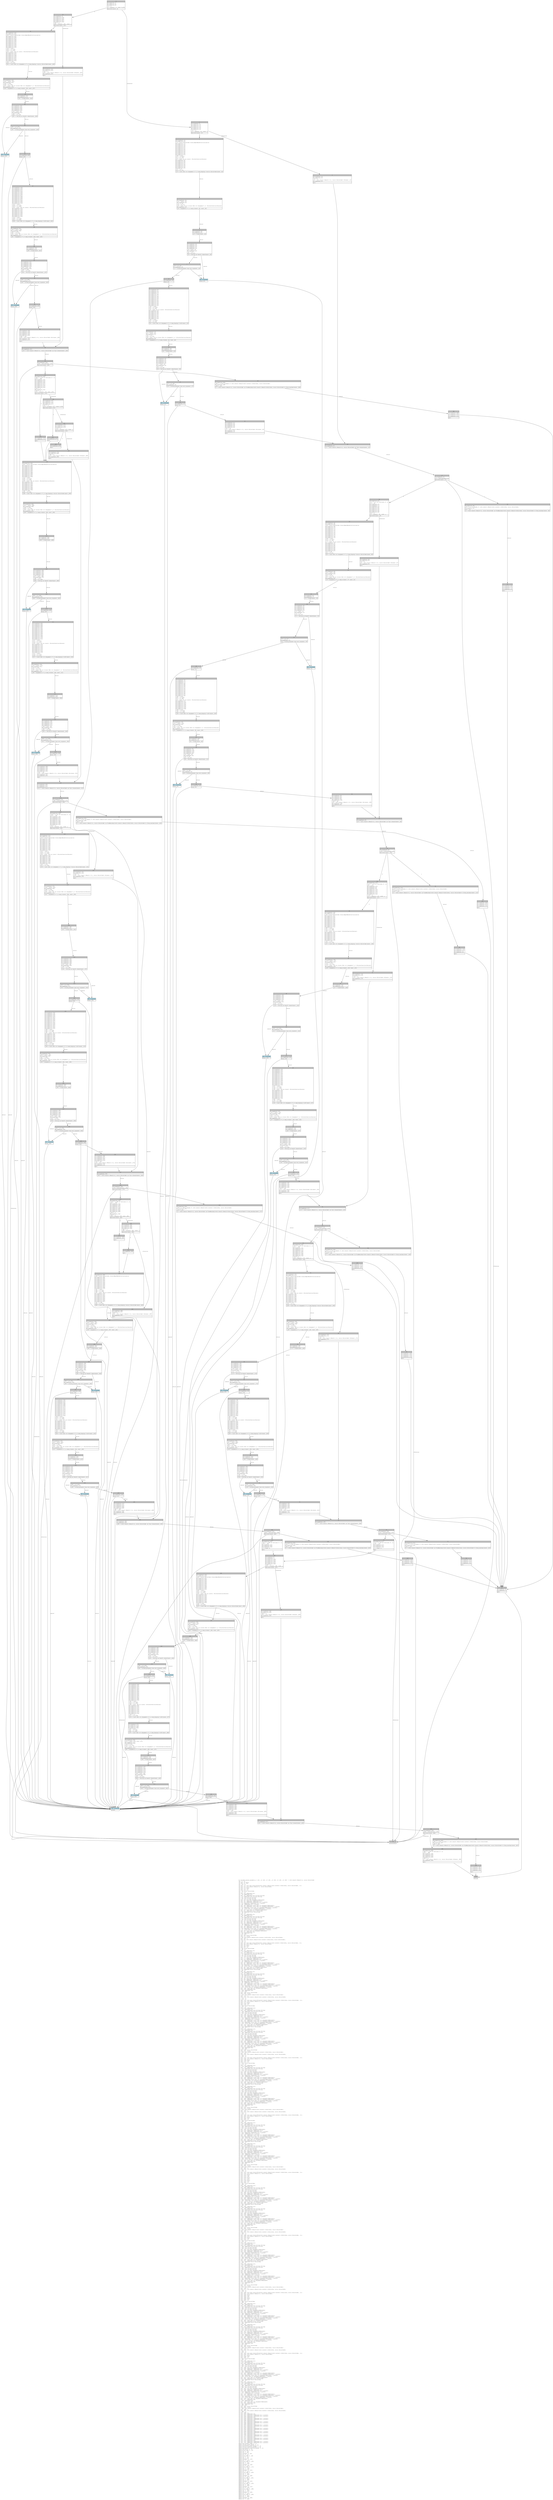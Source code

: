 digraph Mir_0_4536 {
    graph [fontname="Courier, monospace"];
    node [fontname="Courier, monospace"];
    edge [fontname="Courier, monospace"];
    label=<fn validate_margin_weights(_1: u16, _2: u32, _3: u32, _4: u32, _5: u32, _6: u32) -&gt; std::result::Result&lt;(), error::ErrorCode&gt;<br align="left"/>let _7: ();<br align="left"/>let mut _8: bool;<br align="left"/>let mut _9: u16;<br align="left"/>let _10: ();<br align="left"/>let mut _11: std::ops::ControlFlow&lt;std::result::Result&lt;std::convert::Infallible, error::ErrorCode&gt;, ()&gt;;<br align="left"/>let mut _12: std::result::Result&lt;(), error::ErrorCode&gt;;<br align="left"/>let mut _13: bool;<br align="left"/>let mut _14: u32;<br align="left"/>let mut _15: ();<br align="left"/>let _16: error::ErrorCode;<br align="left"/>let _17: ();<br align="left"/>let mut _18: &amp;ReErased str;<br align="left"/>let _19: &amp;ReErased str;<br align="left"/>let mut _20: &amp;ReErased std::string::String;<br align="left"/>let _21: &amp;ReErased std::string::String;<br align="left"/>let _22: std::string::String;<br align="left"/>let _23: std::string::String;<br align="left"/>let mut _24: std::fmt::Arguments&lt;ReErased&gt;;<br align="left"/>let mut _25: &amp;ReErased [&amp;ReErased str];<br align="left"/>let mut _26: &amp;ReErased [&amp;ReErased str; 2_usize];<br align="left"/>let _27: &amp;ReErased [&amp;ReErased str; 2_usize];<br align="left"/>let _28: [&amp;ReErased str; 2_usize];<br align="left"/>let mut _29: &amp;ReErased [core::fmt::rt::Argument&lt;ReErased&gt;];<br align="left"/>let mut _30: &amp;ReErased [core::fmt::rt::Argument&lt;ReErased&gt;; 1_usize];<br align="left"/>let _31: &amp;ReErased [core::fmt::rt::Argument&lt;ReErased&gt;; 1_usize];<br align="left"/>let _32: [core::fmt::rt::Argument&lt;ReErased&gt;; 1_usize];<br align="left"/>let mut _33: core::fmt::rt::Argument&lt;ReErased&gt;;<br align="left"/>let mut _34: &amp;ReErased error::ErrorCode;<br align="left"/>let _35: &amp;ReErased error::ErrorCode;<br align="left"/>let _36: ();<br align="left"/>let mut _37: &amp;ReErased str;<br align="left"/>let _38: &amp;ReErased str;<br align="left"/>let mut _39: &amp;ReErased std::string::String;<br align="left"/>let _40: &amp;ReErased std::string::String;<br align="left"/>let _41: std::string::String;<br align="left"/>let _42: std::string::String;<br align="left"/>let mut _43: std::fmt::Arguments&lt;ReErased&gt;;<br align="left"/>let mut _44: &amp;ReErased [&amp;ReErased str];<br align="left"/>let mut _45: &amp;ReErased [&amp;ReErased str; 1_usize];<br align="left"/>let _46: &amp;ReErased [&amp;ReErased str; 1_usize];<br align="left"/>let _47: [&amp;ReErased str; 1_usize];<br align="left"/>let mut _48: &amp;ReErased [core::fmt::rt::Argument&lt;ReErased&gt;];<br align="left"/>let mut _49: &amp;ReErased [core::fmt::rt::Argument&lt;ReErased&gt;; 1_usize];<br align="left"/>let _50: &amp;ReErased [core::fmt::rt::Argument&lt;ReErased&gt;; 1_usize];<br align="left"/>let _51: [core::fmt::rt::Argument&lt;ReErased&gt;; 1_usize];<br align="left"/>let mut _52: core::fmt::rt::Argument&lt;ReErased&gt;;<br align="left"/>let mut _53: &amp;ReErased u32;<br align="left"/>let _54: &amp;ReErased u32;<br align="left"/>let _55: u32;<br align="left"/>let mut _56: error::ErrorCode;<br align="left"/>let mut _57: isize;<br align="left"/>let _58: std::result::Result&lt;std::convert::Infallible, error::ErrorCode&gt;;<br align="left"/>let mut _59: !;<br align="left"/>let mut _60: std::result::Result&lt;std::convert::Infallible, error::ErrorCode&gt;;<br align="left"/>let _61: ();<br align="left"/>let _62: ();<br align="left"/>let mut _63: std::ops::ControlFlow&lt;std::result::Result&lt;std::convert::Infallible, error::ErrorCode&gt;, ()&gt;;<br align="left"/>let mut _64: std::result::Result&lt;(), error::ErrorCode&gt;;<br align="left"/>let mut _65: bool;<br align="left"/>let mut _66: u32;<br align="left"/>let mut _67: ();<br align="left"/>let _68: error::ErrorCode;<br align="left"/>let _69: ();<br align="left"/>let mut _70: &amp;ReErased str;<br align="left"/>let _71: &amp;ReErased str;<br align="left"/>let mut _72: &amp;ReErased std::string::String;<br align="left"/>let _73: &amp;ReErased std::string::String;<br align="left"/>let _74: std::string::String;<br align="left"/>let _75: std::string::String;<br align="left"/>let mut _76: std::fmt::Arguments&lt;ReErased&gt;;<br align="left"/>let mut _77: &amp;ReErased [&amp;ReErased str];<br align="left"/>let mut _78: &amp;ReErased [&amp;ReErased str; 2_usize];<br align="left"/>let _79: &amp;ReErased [&amp;ReErased str; 2_usize];<br align="left"/>let _80: [&amp;ReErased str; 2_usize];<br align="left"/>let mut _81: &amp;ReErased [core::fmt::rt::Argument&lt;ReErased&gt;];<br align="left"/>let mut _82: &amp;ReErased [core::fmt::rt::Argument&lt;ReErased&gt;; 1_usize];<br align="left"/>let _83: &amp;ReErased [core::fmt::rt::Argument&lt;ReErased&gt;; 1_usize];<br align="left"/>let _84: [core::fmt::rt::Argument&lt;ReErased&gt;; 1_usize];<br align="left"/>let mut _85: core::fmt::rt::Argument&lt;ReErased&gt;;<br align="left"/>let mut _86: &amp;ReErased error::ErrorCode;<br align="left"/>let _87: &amp;ReErased error::ErrorCode;<br align="left"/>let _88: ();<br align="left"/>let mut _89: &amp;ReErased str;<br align="left"/>let _90: &amp;ReErased str;<br align="left"/>let mut _91: &amp;ReErased std::string::String;<br align="left"/>let _92: &amp;ReErased std::string::String;<br align="left"/>let _93: std::string::String;<br align="left"/>let _94: std::string::String;<br align="left"/>let mut _95: std::fmt::Arguments&lt;ReErased&gt;;<br align="left"/>let mut _96: &amp;ReErased [&amp;ReErased str];<br align="left"/>let mut _97: &amp;ReErased [&amp;ReErased str; 1_usize];<br align="left"/>let _98: &amp;ReErased [&amp;ReErased str; 1_usize];<br align="left"/>let _99: [&amp;ReErased str; 1_usize];<br align="left"/>let mut _100: &amp;ReErased [core::fmt::rt::Argument&lt;ReErased&gt;];<br align="left"/>let mut _101: &amp;ReErased [core::fmt::rt::Argument&lt;ReErased&gt;; 1_usize];<br align="left"/>let _102: &amp;ReErased [core::fmt::rt::Argument&lt;ReErased&gt;; 1_usize];<br align="left"/>let _103: [core::fmt::rt::Argument&lt;ReErased&gt;; 1_usize];<br align="left"/>let mut _104: core::fmt::rt::Argument&lt;ReErased&gt;;<br align="left"/>let mut _105: &amp;ReErased u32;<br align="left"/>let _106: &amp;ReErased u32;<br align="left"/>let _107: u32;<br align="left"/>let mut _108: error::ErrorCode;<br align="left"/>let mut _109: isize;<br align="left"/>let _110: std::result::Result&lt;std::convert::Infallible, error::ErrorCode&gt;;<br align="left"/>let mut _111: !;<br align="left"/>let mut _112: std::result::Result&lt;std::convert::Infallible, error::ErrorCode&gt;;<br align="left"/>let _113: ();<br align="left"/>let _114: ();<br align="left"/>let mut _115: std::ops::ControlFlow&lt;std::result::Result&lt;std::convert::Infallible, error::ErrorCode&gt;, ()&gt;;<br align="left"/>let mut _116: std::result::Result&lt;(), error::ErrorCode&gt;;<br align="left"/>let mut _117: bool;<br align="left"/>let mut _118: u32;<br align="left"/>let mut _119: ();<br align="left"/>let _120: error::ErrorCode;<br align="left"/>let _121: ();<br align="left"/>let mut _122: &amp;ReErased str;<br align="left"/>let _123: &amp;ReErased str;<br align="left"/>let mut _124: &amp;ReErased std::string::String;<br align="left"/>let _125: &amp;ReErased std::string::String;<br align="left"/>let _126: std::string::String;<br align="left"/>let _127: std::string::String;<br align="left"/>let mut _128: std::fmt::Arguments&lt;ReErased&gt;;<br align="left"/>let mut _129: &amp;ReErased [&amp;ReErased str];<br align="left"/>let mut _130: &amp;ReErased [&amp;ReErased str; 2_usize];<br align="left"/>let _131: &amp;ReErased [&amp;ReErased str; 2_usize];<br align="left"/>let _132: [&amp;ReErased str; 2_usize];<br align="left"/>let mut _133: &amp;ReErased [core::fmt::rt::Argument&lt;ReErased&gt;];<br align="left"/>let mut _134: &amp;ReErased [core::fmt::rt::Argument&lt;ReErased&gt;; 1_usize];<br align="left"/>let _135: &amp;ReErased [core::fmt::rt::Argument&lt;ReErased&gt;; 1_usize];<br align="left"/>let _136: [core::fmt::rt::Argument&lt;ReErased&gt;; 1_usize];<br align="left"/>let mut _137: core::fmt::rt::Argument&lt;ReErased&gt;;<br align="left"/>let mut _138: &amp;ReErased error::ErrorCode;<br align="left"/>let _139: &amp;ReErased error::ErrorCode;<br align="left"/>let _140: ();<br align="left"/>let mut _141: &amp;ReErased str;<br align="left"/>let _142: &amp;ReErased str;<br align="left"/>let mut _143: &amp;ReErased std::string::String;<br align="left"/>let _144: &amp;ReErased std::string::String;<br align="left"/>let _145: std::string::String;<br align="left"/>let _146: std::string::String;<br align="left"/>let mut _147: std::fmt::Arguments&lt;ReErased&gt;;<br align="left"/>let mut _148: &amp;ReErased [&amp;ReErased str];<br align="left"/>let mut _149: &amp;ReErased [&amp;ReErased str; 1_usize];<br align="left"/>let _150: &amp;ReErased [&amp;ReErased str; 1_usize];<br align="left"/>let _151: [&amp;ReErased str; 1_usize];<br align="left"/>let mut _152: &amp;ReErased [core::fmt::rt::Argument&lt;ReErased&gt;];<br align="left"/>let mut _153: &amp;ReErased [core::fmt::rt::Argument&lt;ReErased&gt;; 1_usize];<br align="left"/>let _154: &amp;ReErased [core::fmt::rt::Argument&lt;ReErased&gt;; 1_usize];<br align="left"/>let _155: [core::fmt::rt::Argument&lt;ReErased&gt;; 1_usize];<br align="left"/>let mut _156: core::fmt::rt::Argument&lt;ReErased&gt;;<br align="left"/>let mut _157: &amp;ReErased u32;<br align="left"/>let _158: &amp;ReErased u32;<br align="left"/>let _159: u32;<br align="left"/>let mut _160: error::ErrorCode;<br align="left"/>let mut _161: isize;<br align="left"/>let _162: std::result::Result&lt;std::convert::Infallible, error::ErrorCode&gt;;<br align="left"/>let mut _163: !;<br align="left"/>let mut _164: std::result::Result&lt;std::convert::Infallible, error::ErrorCode&gt;;<br align="left"/>let _165: ();<br align="left"/>let _166: ();<br align="left"/>let mut _167: std::ops::ControlFlow&lt;std::result::Result&lt;std::convert::Infallible, error::ErrorCode&gt;, ()&gt;;<br align="left"/>let mut _168: std::result::Result&lt;(), error::ErrorCode&gt;;<br align="left"/>let mut _169: bool;<br align="left"/>let mut _170: u32;<br align="left"/>let mut _171: ();<br align="left"/>let _172: error::ErrorCode;<br align="left"/>let _173: ();<br align="left"/>let mut _174: &amp;ReErased str;<br align="left"/>let _175: &amp;ReErased str;<br align="left"/>let mut _176: &amp;ReErased std::string::String;<br align="left"/>let _177: &amp;ReErased std::string::String;<br align="left"/>let _178: std::string::String;<br align="left"/>let _179: std::string::String;<br align="left"/>let mut _180: std::fmt::Arguments&lt;ReErased&gt;;<br align="left"/>let mut _181: &amp;ReErased [&amp;ReErased str];<br align="left"/>let mut _182: &amp;ReErased [&amp;ReErased str; 2_usize];<br align="left"/>let _183: &amp;ReErased [&amp;ReErased str; 2_usize];<br align="left"/>let _184: [&amp;ReErased str; 2_usize];<br align="left"/>let mut _185: &amp;ReErased [core::fmt::rt::Argument&lt;ReErased&gt;];<br align="left"/>let mut _186: &amp;ReErased [core::fmt::rt::Argument&lt;ReErased&gt;; 1_usize];<br align="left"/>let _187: &amp;ReErased [core::fmt::rt::Argument&lt;ReErased&gt;; 1_usize];<br align="left"/>let _188: [core::fmt::rt::Argument&lt;ReErased&gt;; 1_usize];<br align="left"/>let mut _189: core::fmt::rt::Argument&lt;ReErased&gt;;<br align="left"/>let mut _190: &amp;ReErased error::ErrorCode;<br align="left"/>let _191: &amp;ReErased error::ErrorCode;<br align="left"/>let _192: ();<br align="left"/>let mut _193: &amp;ReErased str;<br align="left"/>let _194: &amp;ReErased str;<br align="left"/>let mut _195: &amp;ReErased std::string::String;<br align="left"/>let _196: &amp;ReErased std::string::String;<br align="left"/>let _197: std::string::String;<br align="left"/>let _198: std::string::String;<br align="left"/>let mut _199: std::fmt::Arguments&lt;ReErased&gt;;<br align="left"/>let mut _200: &amp;ReErased [&amp;ReErased str];<br align="left"/>let mut _201: &amp;ReErased [&amp;ReErased str; 1_usize];<br align="left"/>let _202: &amp;ReErased [&amp;ReErased str; 1_usize];<br align="left"/>let _203: [&amp;ReErased str; 1_usize];<br align="left"/>let mut _204: &amp;ReErased [core::fmt::rt::Argument&lt;ReErased&gt;];<br align="left"/>let mut _205: &amp;ReErased [core::fmt::rt::Argument&lt;ReErased&gt;; 1_usize];<br align="left"/>let _206: &amp;ReErased [core::fmt::rt::Argument&lt;ReErased&gt;; 1_usize];<br align="left"/>let _207: [core::fmt::rt::Argument&lt;ReErased&gt;; 1_usize];<br align="left"/>let mut _208: core::fmt::rt::Argument&lt;ReErased&gt;;<br align="left"/>let mut _209: &amp;ReErased u32;<br align="left"/>let _210: &amp;ReErased u32;<br align="left"/>let _211: u32;<br align="left"/>let mut _212: error::ErrorCode;<br align="left"/>let mut _213: isize;<br align="left"/>let _214: std::result::Result&lt;std::convert::Infallible, error::ErrorCode&gt;;<br align="left"/>let mut _215: !;<br align="left"/>let mut _216: std::result::Result&lt;std::convert::Infallible, error::ErrorCode&gt;;<br align="left"/>let _217: ();<br align="left"/>let _218: ();<br align="left"/>let mut _219: std::ops::ControlFlow&lt;std::result::Result&lt;std::convert::Infallible, error::ErrorCode&gt;, ()&gt;;<br align="left"/>let mut _220: std::result::Result&lt;(), error::ErrorCode&gt;;<br align="left"/>let mut _221: bool;<br align="left"/>let mut _222: u32;<br align="left"/>let mut _223: ();<br align="left"/>let _224: error::ErrorCode;<br align="left"/>let _225: ();<br align="left"/>let mut _226: &amp;ReErased str;<br align="left"/>let _227: &amp;ReErased str;<br align="left"/>let mut _228: &amp;ReErased std::string::String;<br align="left"/>let _229: &amp;ReErased std::string::String;<br align="left"/>let _230: std::string::String;<br align="left"/>let _231: std::string::String;<br align="left"/>let mut _232: std::fmt::Arguments&lt;ReErased&gt;;<br align="left"/>let mut _233: &amp;ReErased [&amp;ReErased str];<br align="left"/>let mut _234: &amp;ReErased [&amp;ReErased str; 2_usize];<br align="left"/>let _235: &amp;ReErased [&amp;ReErased str; 2_usize];<br align="left"/>let _236: [&amp;ReErased str; 2_usize];<br align="left"/>let mut _237: &amp;ReErased [core::fmt::rt::Argument&lt;ReErased&gt;];<br align="left"/>let mut _238: &amp;ReErased [core::fmt::rt::Argument&lt;ReErased&gt;; 1_usize];<br align="left"/>let _239: &amp;ReErased [core::fmt::rt::Argument&lt;ReErased&gt;; 1_usize];<br align="left"/>let _240: [core::fmt::rt::Argument&lt;ReErased&gt;; 1_usize];<br align="left"/>let mut _241: core::fmt::rt::Argument&lt;ReErased&gt;;<br align="left"/>let mut _242: &amp;ReErased error::ErrorCode;<br align="left"/>let _243: &amp;ReErased error::ErrorCode;<br align="left"/>let _244: ();<br align="left"/>let mut _245: &amp;ReErased str;<br align="left"/>let _246: &amp;ReErased str;<br align="left"/>let mut _247: &amp;ReErased std::string::String;<br align="left"/>let _248: &amp;ReErased std::string::String;<br align="left"/>let _249: std::string::String;<br align="left"/>let _250: std::string::String;<br align="left"/>let mut _251: std::fmt::Arguments&lt;ReErased&gt;;<br align="left"/>let mut _252: &amp;ReErased [&amp;ReErased str];<br align="left"/>let mut _253: &amp;ReErased [&amp;ReErased str; 1_usize];<br align="left"/>let _254: &amp;ReErased [&amp;ReErased str; 1_usize];<br align="left"/>let _255: [&amp;ReErased str; 1_usize];<br align="left"/>let mut _256: &amp;ReErased [core::fmt::rt::Argument&lt;ReErased&gt;];<br align="left"/>let mut _257: &amp;ReErased [core::fmt::rt::Argument&lt;ReErased&gt;; 1_usize];<br align="left"/>let _258: &amp;ReErased [core::fmt::rt::Argument&lt;ReErased&gt;; 1_usize];<br align="left"/>let _259: [core::fmt::rt::Argument&lt;ReErased&gt;; 1_usize];<br align="left"/>let mut _260: core::fmt::rt::Argument&lt;ReErased&gt;;<br align="left"/>let mut _261: &amp;ReErased u32;<br align="left"/>let _262: &amp;ReErased u32;<br align="left"/>let _263: u32;<br align="left"/>let mut _264: error::ErrorCode;<br align="left"/>let mut _265: isize;<br align="left"/>let _266: std::result::Result&lt;std::convert::Infallible, error::ErrorCode&gt;;<br align="left"/>let mut _267: !;<br align="left"/>let mut _268: std::result::Result&lt;std::convert::Infallible, error::ErrorCode&gt;;<br align="left"/>let _269: ();<br align="left"/>let _270: ();<br align="left"/>let mut _271: std::ops::ControlFlow&lt;std::result::Result&lt;std::convert::Infallible, error::ErrorCode&gt;, ()&gt;;<br align="left"/>let mut _272: std::result::Result&lt;(), error::ErrorCode&gt;;<br align="left"/>let mut _273: bool;<br align="left"/>let mut _274: u32;<br align="left"/>let mut _275: u32;<br align="left"/>let mut _276: bool;<br align="left"/>let mut _277: u32;<br align="left"/>let mut _278: bool;<br align="left"/>let mut _279: u32;<br align="left"/>let mut _280: ();<br align="left"/>let _281: error::ErrorCode;<br align="left"/>let _282: ();<br align="left"/>let mut _283: &amp;ReErased str;<br align="left"/>let _284: &amp;ReErased str;<br align="left"/>let mut _285: &amp;ReErased std::string::String;<br align="left"/>let _286: &amp;ReErased std::string::String;<br align="left"/>let _287: std::string::String;<br align="left"/>let _288: std::string::String;<br align="left"/>let mut _289: std::fmt::Arguments&lt;ReErased&gt;;<br align="left"/>let mut _290: &amp;ReErased [&amp;ReErased str];<br align="left"/>let mut _291: &amp;ReErased [&amp;ReErased str; 2_usize];<br align="left"/>let _292: &amp;ReErased [&amp;ReErased str; 2_usize];<br align="left"/>let _293: [&amp;ReErased str; 2_usize];<br align="left"/>let mut _294: &amp;ReErased [core::fmt::rt::Argument&lt;ReErased&gt;];<br align="left"/>let mut _295: &amp;ReErased [core::fmt::rt::Argument&lt;ReErased&gt;; 1_usize];<br align="left"/>let _296: &amp;ReErased [core::fmt::rt::Argument&lt;ReErased&gt;; 1_usize];<br align="left"/>let _297: [core::fmt::rt::Argument&lt;ReErased&gt;; 1_usize];<br align="left"/>let mut _298: core::fmt::rt::Argument&lt;ReErased&gt;;<br align="left"/>let mut _299: &amp;ReErased error::ErrorCode;<br align="left"/>let _300: &amp;ReErased error::ErrorCode;<br align="left"/>let _301: ();<br align="left"/>let mut _302: &amp;ReErased str;<br align="left"/>let _303: &amp;ReErased str;<br align="left"/>let mut _304: &amp;ReErased std::string::String;<br align="left"/>let _305: &amp;ReErased std::string::String;<br align="left"/>let _306: std::string::String;<br align="left"/>let _307: std::string::String;<br align="left"/>let mut _308: std::fmt::Arguments&lt;ReErased&gt;;<br align="left"/>let mut _309: &amp;ReErased [&amp;ReErased str];<br align="left"/>let mut _310: &amp;ReErased [&amp;ReErased str; 1_usize];<br align="left"/>let _311: &amp;ReErased [&amp;ReErased str; 1_usize];<br align="left"/>let _312: [&amp;ReErased str; 1_usize];<br align="left"/>let mut _313: &amp;ReErased [core::fmt::rt::Argument&lt;ReErased&gt;];<br align="left"/>let mut _314: &amp;ReErased [core::fmt::rt::Argument&lt;ReErased&gt;; 1_usize];<br align="left"/>let _315: &amp;ReErased [core::fmt::rt::Argument&lt;ReErased&gt;; 1_usize];<br align="left"/>let _316: [core::fmt::rt::Argument&lt;ReErased&gt;; 1_usize];<br align="left"/>let mut _317: core::fmt::rt::Argument&lt;ReErased&gt;;<br align="left"/>let mut _318: &amp;ReErased u32;<br align="left"/>let _319: &amp;ReErased u32;<br align="left"/>let _320: u32;<br align="left"/>let mut _321: error::ErrorCode;<br align="left"/>let mut _322: isize;<br align="left"/>let _323: std::result::Result&lt;std::convert::Infallible, error::ErrorCode&gt;;<br align="left"/>let mut _324: !;<br align="left"/>let mut _325: std::result::Result&lt;std::convert::Infallible, error::ErrorCode&gt;;<br align="left"/>let _326: ();<br align="left"/>let _327: ();<br align="left"/>let mut _328: std::ops::ControlFlow&lt;std::result::Result&lt;std::convert::Infallible, error::ErrorCode&gt;, ()&gt;;<br align="left"/>let mut _329: std::result::Result&lt;(), error::ErrorCode&gt;;<br align="left"/>let mut _330: bool;<br align="left"/>let mut _331: u32;<br align="left"/>let mut _332: ();<br align="left"/>let _333: error::ErrorCode;<br align="left"/>let _334: ();<br align="left"/>let mut _335: &amp;ReErased str;<br align="left"/>let _336: &amp;ReErased str;<br align="left"/>let mut _337: &amp;ReErased std::string::String;<br align="left"/>let _338: &amp;ReErased std::string::String;<br align="left"/>let _339: std::string::String;<br align="left"/>let _340: std::string::String;<br align="left"/>let mut _341: std::fmt::Arguments&lt;ReErased&gt;;<br align="left"/>let mut _342: &amp;ReErased [&amp;ReErased str];<br align="left"/>let mut _343: &amp;ReErased [&amp;ReErased str; 2_usize];<br align="left"/>let _344: &amp;ReErased [&amp;ReErased str; 2_usize];<br align="left"/>let _345: [&amp;ReErased str; 2_usize];<br align="left"/>let mut _346: &amp;ReErased [core::fmt::rt::Argument&lt;ReErased&gt;];<br align="left"/>let mut _347: &amp;ReErased [core::fmt::rt::Argument&lt;ReErased&gt;; 1_usize];<br align="left"/>let _348: &amp;ReErased [core::fmt::rt::Argument&lt;ReErased&gt;; 1_usize];<br align="left"/>let _349: [core::fmt::rt::Argument&lt;ReErased&gt;; 1_usize];<br align="left"/>let mut _350: core::fmt::rt::Argument&lt;ReErased&gt;;<br align="left"/>let mut _351: &amp;ReErased error::ErrorCode;<br align="left"/>let _352: &amp;ReErased error::ErrorCode;<br align="left"/>let _353: ();<br align="left"/>let mut _354: &amp;ReErased str;<br align="left"/>let _355: &amp;ReErased str;<br align="left"/>let mut _356: &amp;ReErased std::string::String;<br align="left"/>let _357: &amp;ReErased std::string::String;<br align="left"/>let _358: std::string::String;<br align="left"/>let _359: std::string::String;<br align="left"/>let mut _360: std::fmt::Arguments&lt;ReErased&gt;;<br align="left"/>let mut _361: &amp;ReErased [&amp;ReErased str];<br align="left"/>let mut _362: &amp;ReErased [&amp;ReErased str; 1_usize];<br align="left"/>let _363: &amp;ReErased [&amp;ReErased str; 1_usize];<br align="left"/>let _364: [&amp;ReErased str; 1_usize];<br align="left"/>let mut _365: &amp;ReErased [core::fmt::rt::Argument&lt;ReErased&gt;];<br align="left"/>let mut _366: &amp;ReErased [core::fmt::rt::Argument&lt;ReErased&gt;; 1_usize];<br align="left"/>let _367: &amp;ReErased [core::fmt::rt::Argument&lt;ReErased&gt;; 1_usize];<br align="left"/>let _368: [core::fmt::rt::Argument&lt;ReErased&gt;; 1_usize];<br align="left"/>let mut _369: core::fmt::rt::Argument&lt;ReErased&gt;;<br align="left"/>let mut _370: &amp;ReErased u32;<br align="left"/>let _371: &amp;ReErased u32;<br align="left"/>let _372: u32;<br align="left"/>let mut _373: error::ErrorCode;<br align="left"/>let mut _374: isize;<br align="left"/>let _375: std::result::Result&lt;std::convert::Infallible, error::ErrorCode&gt;;<br align="left"/>let mut _376: !;<br align="left"/>let mut _377: std::result::Result&lt;std::convert::Infallible, error::ErrorCode&gt;;<br align="left"/>let _378: ();<br align="left"/>let _379: ();<br align="left"/>let mut _380: std::ops::ControlFlow&lt;std::result::Result&lt;std::convert::Infallible, error::ErrorCode&gt;, ()&gt;;<br align="left"/>let mut _381: std::result::Result&lt;(), error::ErrorCode&gt;;<br align="left"/>let mut _382: bool;<br align="left"/>let mut _383: u32;<br align="left"/>let mut _384: u32;<br align="left"/>let mut _385: bool;<br align="left"/>let mut _386: u32;<br align="left"/>let mut _387: ();<br align="left"/>let _388: error::ErrorCode;<br align="left"/>let _389: ();<br align="left"/>let mut _390: &amp;ReErased str;<br align="left"/>let _391: &amp;ReErased str;<br align="left"/>let mut _392: &amp;ReErased std::string::String;<br align="left"/>let _393: &amp;ReErased std::string::String;<br align="left"/>let _394: std::string::String;<br align="left"/>let _395: std::string::String;<br align="left"/>let mut _396: std::fmt::Arguments&lt;ReErased&gt;;<br align="left"/>let mut _397: &amp;ReErased [&amp;ReErased str];<br align="left"/>let mut _398: &amp;ReErased [&amp;ReErased str; 2_usize];<br align="left"/>let _399: &amp;ReErased [&amp;ReErased str; 2_usize];<br align="left"/>let _400: [&amp;ReErased str; 2_usize];<br align="left"/>let mut _401: &amp;ReErased [core::fmt::rt::Argument&lt;ReErased&gt;];<br align="left"/>let mut _402: &amp;ReErased [core::fmt::rt::Argument&lt;ReErased&gt;; 1_usize];<br align="left"/>let _403: &amp;ReErased [core::fmt::rt::Argument&lt;ReErased&gt;; 1_usize];<br align="left"/>let _404: [core::fmt::rt::Argument&lt;ReErased&gt;; 1_usize];<br align="left"/>let mut _405: core::fmt::rt::Argument&lt;ReErased&gt;;<br align="left"/>let mut _406: &amp;ReErased error::ErrorCode;<br align="left"/>let _407: &amp;ReErased error::ErrorCode;<br align="left"/>let _408: ();<br align="left"/>let mut _409: &amp;ReErased str;<br align="left"/>let _410: &amp;ReErased str;<br align="left"/>let mut _411: &amp;ReErased std::string::String;<br align="left"/>let _412: &amp;ReErased std::string::String;<br align="left"/>let _413: std::string::String;<br align="left"/>let _414: std::string::String;<br align="left"/>let mut _415: std::fmt::Arguments&lt;ReErased&gt;;<br align="left"/>let mut _416: &amp;ReErased [&amp;ReErased str];<br align="left"/>let mut _417: &amp;ReErased [&amp;ReErased str; 1_usize];<br align="left"/>let _418: &amp;ReErased [&amp;ReErased str; 1_usize];<br align="left"/>let _419: [&amp;ReErased str; 1_usize];<br align="left"/>let mut _420: &amp;ReErased [core::fmt::rt::Argument&lt;ReErased&gt;];<br align="left"/>let mut _421: &amp;ReErased [core::fmt::rt::Argument&lt;ReErased&gt;; 1_usize];<br align="left"/>let _422: &amp;ReErased [core::fmt::rt::Argument&lt;ReErased&gt;; 1_usize];<br align="left"/>let _423: [core::fmt::rt::Argument&lt;ReErased&gt;; 1_usize];<br align="left"/>let mut _424: core::fmt::rt::Argument&lt;ReErased&gt;;<br align="left"/>let mut _425: &amp;ReErased u32;<br align="left"/>let _426: &amp;ReErased u32;<br align="left"/>let _427: u32;<br align="left"/>let mut _428: error::ErrorCode;<br align="left"/>let mut _429: isize;<br align="left"/>let _430: std::result::Result&lt;std::convert::Infallible, error::ErrorCode&gt;;<br align="left"/>let mut _431: !;<br align="left"/>let mut _432: std::result::Result&lt;std::convert::Infallible, error::ErrorCode&gt;;<br align="left"/>let _433: ();<br align="left"/>let _434: ();<br align="left"/>let mut _435: std::ops::ControlFlow&lt;std::result::Result&lt;std::convert::Infallible, error::ErrorCode&gt;, ()&gt;;<br align="left"/>let mut _436: std::result::Result&lt;(), error::ErrorCode&gt;;<br align="left"/>let mut _437: bool;<br align="left"/>let mut _438: u32;<br align="left"/>let mut _439: ();<br align="left"/>let _440: error::ErrorCode;<br align="left"/>let _441: ();<br align="left"/>let mut _442: &amp;ReErased str;<br align="left"/>let _443: &amp;ReErased str;<br align="left"/>let mut _444: &amp;ReErased std::string::String;<br align="left"/>let _445: &amp;ReErased std::string::String;<br align="left"/>let _446: std::string::String;<br align="left"/>let _447: std::string::String;<br align="left"/>let mut _448: std::fmt::Arguments&lt;ReErased&gt;;<br align="left"/>let mut _449: &amp;ReErased [&amp;ReErased str];<br align="left"/>let mut _450: &amp;ReErased [&amp;ReErased str; 2_usize];<br align="left"/>let _451: &amp;ReErased [&amp;ReErased str; 2_usize];<br align="left"/>let _452: [&amp;ReErased str; 2_usize];<br align="left"/>let mut _453: &amp;ReErased [core::fmt::rt::Argument&lt;ReErased&gt;];<br align="left"/>let mut _454: &amp;ReErased [core::fmt::rt::Argument&lt;ReErased&gt;; 1_usize];<br align="left"/>let _455: &amp;ReErased [core::fmt::rt::Argument&lt;ReErased&gt;; 1_usize];<br align="left"/>let _456: [core::fmt::rt::Argument&lt;ReErased&gt;; 1_usize];<br align="left"/>let mut _457: core::fmt::rt::Argument&lt;ReErased&gt;;<br align="left"/>let mut _458: &amp;ReErased error::ErrorCode;<br align="left"/>let _459: &amp;ReErased error::ErrorCode;<br align="left"/>let _460: ();<br align="left"/>let mut _461: &amp;ReErased str;<br align="left"/>let _462: &amp;ReErased str;<br align="left"/>let mut _463: &amp;ReErased std::string::String;<br align="left"/>let _464: &amp;ReErased std::string::String;<br align="left"/>let _465: std::string::String;<br align="left"/>let _466: std::string::String;<br align="left"/>let mut _467: std::fmt::Arguments&lt;ReErased&gt;;<br align="left"/>let mut _468: &amp;ReErased [&amp;ReErased str];<br align="left"/>let mut _469: &amp;ReErased [&amp;ReErased str; 2_usize];<br align="left"/>let _470: &amp;ReErased [&amp;ReErased str; 2_usize];<br align="left"/>let _471: [&amp;ReErased str; 2_usize];<br align="left"/>let mut _472: &amp;ReErased [core::fmt::rt::Argument&lt;ReErased&gt;];<br align="left"/>let mut _473: &amp;ReErased [core::fmt::rt::Argument&lt;ReErased&gt;; 2_usize];<br align="left"/>let _474: &amp;ReErased [core::fmt::rt::Argument&lt;ReErased&gt;; 2_usize];<br align="left"/>let _475: [core::fmt::rt::Argument&lt;ReErased&gt;; 2_usize];<br align="left"/>let mut _476: core::fmt::rt::Argument&lt;ReErased&gt;;<br align="left"/>let mut _477: &amp;ReErased u32;<br align="left"/>let _478: &amp;ReErased u32;<br align="left"/>let mut _479: core::fmt::rt::Argument&lt;ReErased&gt;;<br align="left"/>let mut _480: &amp;ReErased u32;<br align="left"/>let _481: &amp;ReErased u32;<br align="left"/>let _482: u32;<br align="left"/>let mut _483: error::ErrorCode;<br align="left"/>let mut _484: isize;<br align="left"/>let _485: std::result::Result&lt;std::convert::Infallible, error::ErrorCode&gt;;<br align="left"/>let mut _486: !;<br align="left"/>let mut _487: std::result::Result&lt;std::convert::Infallible, error::ErrorCode&gt;;<br align="left"/>let _488: ();<br align="left"/>let mut _489: ();<br align="left"/>let mut _490: &amp;ReErased u32;<br align="left"/>let mut _491: &amp;ReErased [&amp;ReErased str; 2_usize];<br align="left"/>let mut _492: &amp;ReErased [&amp;ReErased str; 2_usize];<br align="left"/>let mut _493: &amp;ReErased u32;<br align="left"/>let mut _494: &amp;ReErased [&amp;ReErased str; 1_usize];<br align="left"/>let mut _495: &amp;ReErased [&amp;ReErased str; 2_usize];<br align="left"/>let mut _496: &amp;ReErased u32;<br align="left"/>let mut _497: &amp;ReErased [&amp;ReErased str; 1_usize];<br align="left"/>let mut _498: &amp;ReErased [&amp;ReErased str; 2_usize];<br align="left"/>let mut _499: &amp;ReErased u32;<br align="left"/>let mut _500: &amp;ReErased [&amp;ReErased str; 1_usize];<br align="left"/>let mut _501: &amp;ReErased [&amp;ReErased str; 2_usize];<br align="left"/>let mut _502: &amp;ReErased u32;<br align="left"/>let mut _503: &amp;ReErased [&amp;ReErased str; 1_usize];<br align="left"/>let mut _504: &amp;ReErased [&amp;ReErased str; 2_usize];<br align="left"/>let mut _505: &amp;ReErased u32;<br align="left"/>let mut _506: &amp;ReErased [&amp;ReErased str; 1_usize];<br align="left"/>let mut _507: &amp;ReErased [&amp;ReErased str; 2_usize];<br align="left"/>let mut _508: &amp;ReErased u32;<br align="left"/>let mut _509: &amp;ReErased [&amp;ReErased str; 1_usize];<br align="left"/>let mut _510: &amp;ReErased [&amp;ReErased str; 2_usize];<br align="left"/>let mut _511: &amp;ReErased u32;<br align="left"/>let mut _512: &amp;ReErased [&amp;ReErased str; 1_usize];<br align="left"/>let mut _513: &amp;ReErased [&amp;ReErased str; 2_usize];<br align="left"/>let mut _514: &amp;ReErased u32;<br align="left"/>let mut _515: &amp;ReErased [&amp;ReErased str; 1_usize];<br align="left"/>let mut _516: &amp;ReErased [&amp;ReErased str; 2_usize];<br align="left"/>debug spot_market_index =&gt; _1;<br align="left"/>debug initial_asset_weight =&gt; _2;<br align="left"/>debug maintenance_asset_weight =&gt; _3;<br align="left"/>debug initial_liability_weight =&gt; _4;<br align="left"/>debug maintenance_liability_weight =&gt; _5;<br align="left"/>debug imf_factor =&gt; _6;<br align="left"/>debug error_code =&gt; _16;<br align="left"/>debug res =&gt; _23;<br align="left"/>debug res =&gt; _42;<br align="left"/>debug residual =&gt; _58;<br align="left"/>debug val =&gt; _61;<br align="left"/>debug error_code =&gt; _68;<br align="left"/>debug res =&gt; _75;<br align="left"/>debug res =&gt; _94;<br align="left"/>debug residual =&gt; _110;<br align="left"/>debug val =&gt; _113;<br align="left"/>debug error_code =&gt; _120;<br align="left"/>debug res =&gt; _127;<br align="left"/>debug res =&gt; _146;<br align="left"/>debug residual =&gt; _162;<br align="left"/>debug val =&gt; _165;<br align="left"/>debug error_code =&gt; _172;<br align="left"/>debug res =&gt; _179;<br align="left"/>debug res =&gt; _198;<br align="left"/>debug residual =&gt; _214;<br align="left"/>debug val =&gt; _217;<br align="left"/>debug error_code =&gt; _224;<br align="left"/>debug res =&gt; _231;<br align="left"/>debug res =&gt; _250;<br align="left"/>debug residual =&gt; _266;<br align="left"/>debug val =&gt; _269;<br align="left"/>debug error_code =&gt; _281;<br align="left"/>debug res =&gt; _288;<br align="left"/>debug res =&gt; _307;<br align="left"/>debug residual =&gt; _323;<br align="left"/>debug val =&gt; _326;<br align="left"/>debug error_code =&gt; _333;<br align="left"/>debug res =&gt; _340;<br align="left"/>debug res =&gt; _359;<br align="left"/>debug residual =&gt; _375;<br align="left"/>debug val =&gt; _378;<br align="left"/>debug error_code =&gt; _388;<br align="left"/>debug res =&gt; _395;<br align="left"/>debug res =&gt; _414;<br align="left"/>debug residual =&gt; _430;<br align="left"/>debug val =&gt; _433;<br align="left"/>debug error_code =&gt; _440;<br align="left"/>debug res =&gt; _447;<br align="left"/>debug res =&gt; _466;<br align="left"/>debug residual =&gt; _485;<br align="left"/>debug val =&gt; _488;<br align="left"/>>;
    bb0__0_4536 [shape="none", label=<<table border="0" cellborder="1" cellspacing="0"><tr><td bgcolor="gray" align="center" colspan="1">0</td></tr><tr><td align="left" balign="left">StorageLive(_7)<br/>StorageLive(_8)<br/>StorageLive(_9)<br/>_9 = _1<br/>_8 = Eq(move _9, const 0_u16)<br/></td></tr><tr><td align="left">switchInt(move _8)</td></tr></table>>];
    bb1__0_4536 [shape="none", label=<<table border="0" cellborder="1" cellspacing="0"><tr><td bgcolor="gray" align="center" colspan="1">1</td></tr><tr><td align="left" balign="left">StorageDead(_9)<br/>StorageLive(_10)<br/>StorageLive(_11)<br/>StorageLive(_12)<br/>StorageLive(_13)<br/>StorageLive(_14)<br/>_14 = _2<br/>_13 = Eq(move _14, const _)<br/></td></tr><tr><td align="left">switchInt(move _13)</td></tr></table>>];
    bb2__0_4536 [shape="none", label=<<table border="0" cellborder="1" cellspacing="0"><tr><td bgcolor="gray" align="center" colspan="1">2</td></tr><tr><td align="left" balign="left">StorageDead(_14)<br/>StorageLive(_15)<br/>_15 = ()<br/>_12 = std::result::Result::&lt;(), error::ErrorCode&gt;::Ok(move _15)<br/>StorageDead(_15)<br/></td></tr><tr><td align="left">goto</td></tr></table>>];
    bb3__0_4536 [shape="none", label=<<table border="0" cellborder="1" cellspacing="0"><tr><td bgcolor="gray" align="center" colspan="1">3</td></tr><tr><td align="left" balign="left">StorageDead(_14)<br/>StorageLive(_16)<br/>_16 = error::ErrorCode::InvalidSpotMarketInitialization<br/>StorageLive(_17)<br/>StorageLive(_18)<br/>StorageLive(_19)<br/>StorageLive(_20)<br/>StorageLive(_21)<br/>StorageLive(_22)<br/>StorageLive(_23)<br/>StorageLive(_24)<br/>StorageLive(_25)<br/>StorageLive(_26)<br/>StorageLive(_27)<br/>_504 = const _<br/>_27 = &amp;(*_504)<br/>_26 = &amp;(*_27)<br/>_25 = move _26 as &amp;[&amp;str] (PointerCoercion(Unsize))<br/>StorageDead(_26)<br/>StorageLive(_29)<br/>StorageLive(_30)<br/>StorageLive(_31)<br/>StorageLive(_32)<br/>StorageLive(_33)<br/>StorageLive(_34)<br/>StorageLive(_35)<br/>_35 = &amp;_16<br/>_34 = &amp;(*_35)<br/></td></tr><tr><td align="left">_33 = core::fmt::rt::Argument::&lt;'_&gt;::new_display::&lt;error::ErrorCode&gt;(move _34)</td></tr></table>>];
    bb4__0_4536 [shape="none", label=<<table border="0" cellborder="1" cellspacing="0"><tr><td bgcolor="gray" align="center" colspan="1">4</td></tr><tr><td align="left" balign="left">StorageDead(_34)<br/>_32 = [move _33]<br/>StorageDead(_33)<br/>_31 = &amp;_32<br/>_30 = &amp;(*_31)<br/>_29 = move _30 as &amp;[core::fmt::rt::Argument&lt;'_&gt;] (PointerCoercion(Unsize))<br/>StorageDead(_30)<br/></td></tr><tr><td align="left">_24 = Arguments::&lt;'_&gt;::new_v1(move _25, move _29)</td></tr></table>>];
    bb5__0_4536 [shape="none", label=<<table border="0" cellborder="1" cellspacing="0"><tr><td bgcolor="gray" align="center" colspan="1">5</td></tr><tr><td align="left" balign="left">StorageDead(_29)<br/>StorageDead(_25)<br/></td></tr><tr><td align="left">_23 = format(move _24)</td></tr></table>>];
    bb6__0_4536 [shape="none", label=<<table border="0" cellborder="1" cellspacing="0"><tr><td bgcolor="gray" align="center" colspan="1">6</td></tr><tr><td align="left" balign="left">StorageDead(_24)<br/>StorageDead(_35)<br/>StorageDead(_32)<br/>StorageDead(_31)<br/>StorageDead(_27)<br/>_22 = move _23<br/>StorageDead(_23)<br/>_21 = &amp;_22<br/>_20 = &amp;(*_21)<br/></td></tr><tr><td align="left">_19 = &lt;String as Deref&gt;::deref(move _20)</td></tr></table>>];
    bb7__0_4536 [shape="none", label=<<table border="0" cellborder="1" cellspacing="0"><tr><td bgcolor="gray" align="center" colspan="1">7</td></tr><tr><td align="left" balign="left">_18 = &amp;(*_19)<br/>StorageDead(_20)<br/></td></tr><tr><td align="left">_17 = solana_program::log::sol_log(move _18)</td></tr></table>>];
    bb8__0_4536 [shape="none", label=<<table border="0" cellborder="1" cellspacing="0"><tr><td bgcolor="gray" align="center" colspan="1">8</td></tr><tr><td align="left" balign="left">StorageDead(_18)<br/></td></tr><tr><td align="left">drop(_22)</td></tr></table>>];
    bb9__0_4536 [shape="none", label=<<table border="0" cellborder="1" cellspacing="0"><tr><td bgcolor="gray" align="center" colspan="1">9</td></tr><tr><td align="left" balign="left">StorageDead(_22)<br/>StorageDead(_21)<br/>StorageDead(_19)<br/>StorageDead(_17)<br/>StorageLive(_36)<br/>StorageLive(_37)<br/>StorageLive(_38)<br/>StorageLive(_39)<br/>StorageLive(_40)<br/>StorageLive(_41)<br/>StorageLive(_42)<br/>StorageLive(_43)<br/>StorageLive(_44)<br/>StorageLive(_45)<br/>StorageLive(_46)<br/>_503 = const _<br/>_46 = &amp;(*_503)<br/>_45 = &amp;(*_46)<br/>_44 = move _45 as &amp;[&amp;str] (PointerCoercion(Unsize))<br/>StorageDead(_45)<br/>StorageLive(_48)<br/>StorageLive(_49)<br/>StorageLive(_50)<br/>StorageLive(_51)<br/>StorageLive(_52)<br/>StorageLive(_53)<br/>StorageLive(_54)<br/>_502 = const _<br/>_54 = &amp;(*_502)<br/>_53 = &amp;(*_54)<br/></td></tr><tr><td align="left">_52 = core::fmt::rt::Argument::&lt;'_&gt;::new_display::&lt;u32&gt;(move _53)</td></tr></table>>];
    bb10__0_4536 [shape="none", label=<<table border="0" cellborder="1" cellspacing="0"><tr><td bgcolor="gray" align="center" colspan="1">10</td></tr><tr><td align="left" balign="left">StorageDead(_53)<br/>_51 = [move _52]<br/>StorageDead(_52)<br/>_50 = &amp;_51<br/>_49 = &amp;(*_50)<br/>_48 = move _49 as &amp;[core::fmt::rt::Argument&lt;'_&gt;] (PointerCoercion(Unsize))<br/>StorageDead(_49)<br/></td></tr><tr><td align="left">_43 = Arguments::&lt;'_&gt;::new_v1(move _44, move _48)</td></tr></table>>];
    bb11__0_4536 [shape="none", label=<<table border="0" cellborder="1" cellspacing="0"><tr><td bgcolor="gray" align="center" colspan="1">11</td></tr><tr><td align="left" balign="left">StorageDead(_48)<br/>StorageDead(_44)<br/></td></tr><tr><td align="left">_42 = format(move _43)</td></tr></table>>];
    bb12__0_4536 [shape="none", label=<<table border="0" cellborder="1" cellspacing="0"><tr><td bgcolor="gray" align="center" colspan="1">12</td></tr><tr><td align="left" balign="left">StorageDead(_43)<br/>StorageDead(_54)<br/>StorageDead(_51)<br/>StorageDead(_50)<br/>StorageDead(_46)<br/>_41 = move _42<br/>StorageDead(_42)<br/>_40 = &amp;_41<br/>_39 = &amp;(*_40)<br/></td></tr><tr><td align="left">_38 = &lt;String as Deref&gt;::deref(move _39)</td></tr></table>>];
    bb13__0_4536 [shape="none", label=<<table border="0" cellborder="1" cellspacing="0"><tr><td bgcolor="gray" align="center" colspan="1">13</td></tr><tr><td align="left" balign="left">_37 = &amp;(*_38)<br/>StorageDead(_39)<br/></td></tr><tr><td align="left">_36 = solana_program::log::sol_log(move _37)</td></tr></table>>];
    bb14__0_4536 [shape="none", label=<<table border="0" cellborder="1" cellspacing="0"><tr><td bgcolor="gray" align="center" colspan="1">14</td></tr><tr><td align="left" balign="left">StorageDead(_37)<br/></td></tr><tr><td align="left">drop(_41)</td></tr></table>>];
    bb15__0_4536 [shape="none", label=<<table border="0" cellborder="1" cellspacing="0"><tr><td bgcolor="gray" align="center" colspan="1">15</td></tr><tr><td align="left" balign="left">StorageDead(_41)<br/>StorageDead(_40)<br/>StorageDead(_38)<br/>StorageDead(_36)<br/>StorageLive(_56)<br/>_56 = _16<br/>_12 = std::result::Result::&lt;(), error::ErrorCode&gt;::Err(move _56)<br/>StorageDead(_56)<br/>StorageDead(_16)<br/></td></tr><tr><td align="left">goto</td></tr></table>>];
    bb16__0_4536 [shape="none", label=<<table border="0" cellborder="1" cellspacing="0"><tr><td bgcolor="gray" align="center" colspan="1">16</td></tr><tr><td align="left" balign="left">StorageDead(_13)<br/></td></tr><tr><td align="left">_11 = &lt;std::result::Result&lt;(), error::ErrorCode&gt; as Try&gt;::branch(move _12)</td></tr></table>>];
    bb17__0_4536 [shape="none", label=<<table border="0" cellborder="1" cellspacing="0"><tr><td bgcolor="gray" align="center" colspan="1">17</td></tr><tr><td align="left" balign="left">StorageDead(_12)<br/>_57 = discriminant(_11)<br/></td></tr><tr><td align="left">switchInt(move _57)</td></tr></table>>];
    bb18__0_4536 [shape="none", label=<<table border="0" cellborder="1" cellspacing="0"><tr><td bgcolor="gray" align="center" colspan="1">18</td></tr><tr><td align="left" balign="left">StorageLive(_61)<br/>_61 = ((_11 as Continue).0: ())<br/>_10 = _61<br/>StorageDead(_61)<br/>StorageDead(_11)<br/>StorageDead(_10)<br/>StorageLive(_62)<br/>StorageLive(_63)<br/>StorageLive(_64)<br/>StorageLive(_65)<br/>StorageLive(_66)<br/>_66 = _3<br/>_65 = Eq(move _66, const _)<br/></td></tr><tr><td align="left">switchInt(move _65)</td></tr></table>>];
    bb19__0_4536 [shape="none", label=<<table border="0" cellborder="1" cellspacing="0"><tr><td bgcolor="gray" align="center" colspan="1">19</td></tr><tr><td align="left">unreachable</td></tr></table>>];
    bb20__0_4536 [shape="none", label=<<table border="0" cellborder="1" cellspacing="0"><tr><td bgcolor="gray" align="center" colspan="1">20</td></tr><tr><td align="left" balign="left">StorageLive(_58)<br/>_58 = ((_11 as Break).0: std::result::Result&lt;std::convert::Infallible, error::ErrorCode&gt;)<br/>StorageLive(_60)<br/>_60 = _58<br/></td></tr><tr><td align="left">_0 = &lt;std::result::Result&lt;(), error::ErrorCode&gt; as FromResidual&lt;std::result::Result&lt;Infallible, error::ErrorCode&gt;&gt;&gt;::from_residual(move _60)</td></tr></table>>];
    bb21__0_4536 [shape="none", label=<<table border="0" cellborder="1" cellspacing="0"><tr><td bgcolor="gray" align="center" colspan="1">21</td></tr><tr><td align="left" balign="left">StorageDead(_60)<br/>StorageDead(_58)<br/>StorageDead(_11)<br/>StorageDead(_10)<br/></td></tr><tr><td align="left">goto</td></tr></table>>];
    bb22__0_4536 [shape="none", label=<<table border="0" cellborder="1" cellspacing="0"><tr><td bgcolor="gray" align="center" colspan="1">22</td></tr><tr><td align="left" balign="left">StorageDead(_66)<br/>StorageLive(_67)<br/>_67 = ()<br/>_64 = std::result::Result::&lt;(), error::ErrorCode&gt;::Ok(move _67)<br/>StorageDead(_67)<br/></td></tr><tr><td align="left">goto</td></tr></table>>];
    bb23__0_4536 [shape="none", label=<<table border="0" cellborder="1" cellspacing="0"><tr><td bgcolor="gray" align="center" colspan="1">23</td></tr><tr><td align="left" balign="left">StorageDead(_66)<br/>StorageLive(_68)<br/>_68 = error::ErrorCode::InvalidSpotMarketInitialization<br/>StorageLive(_69)<br/>StorageLive(_70)<br/>StorageLive(_71)<br/>StorageLive(_72)<br/>StorageLive(_73)<br/>StorageLive(_74)<br/>StorageLive(_75)<br/>StorageLive(_76)<br/>StorageLive(_77)<br/>StorageLive(_78)<br/>StorageLive(_79)<br/>_501 = const _<br/>_79 = &amp;(*_501)<br/>_78 = &amp;(*_79)<br/>_77 = move _78 as &amp;[&amp;str] (PointerCoercion(Unsize))<br/>StorageDead(_78)<br/>StorageLive(_81)<br/>StorageLive(_82)<br/>StorageLive(_83)<br/>StorageLive(_84)<br/>StorageLive(_85)<br/>StorageLive(_86)<br/>StorageLive(_87)<br/>_87 = &amp;_68<br/>_86 = &amp;(*_87)<br/></td></tr><tr><td align="left">_85 = core::fmt::rt::Argument::&lt;'_&gt;::new_display::&lt;error::ErrorCode&gt;(move _86)</td></tr></table>>];
    bb24__0_4536 [shape="none", label=<<table border="0" cellborder="1" cellspacing="0"><tr><td bgcolor="gray" align="center" colspan="1">24</td></tr><tr><td align="left" balign="left">StorageDead(_86)<br/>_84 = [move _85]<br/>StorageDead(_85)<br/>_83 = &amp;_84<br/>_82 = &amp;(*_83)<br/>_81 = move _82 as &amp;[core::fmt::rt::Argument&lt;'_&gt;] (PointerCoercion(Unsize))<br/>StorageDead(_82)<br/></td></tr><tr><td align="left">_76 = Arguments::&lt;'_&gt;::new_v1(move _77, move _81)</td></tr></table>>];
    bb25__0_4536 [shape="none", label=<<table border="0" cellborder="1" cellspacing="0"><tr><td bgcolor="gray" align="center" colspan="1">25</td></tr><tr><td align="left" balign="left">StorageDead(_81)<br/>StorageDead(_77)<br/></td></tr><tr><td align="left">_75 = format(move _76)</td></tr></table>>];
    bb26__0_4536 [shape="none", label=<<table border="0" cellborder="1" cellspacing="0"><tr><td bgcolor="gray" align="center" colspan="1">26</td></tr><tr><td align="left" balign="left">StorageDead(_76)<br/>StorageDead(_87)<br/>StorageDead(_84)<br/>StorageDead(_83)<br/>StorageDead(_79)<br/>_74 = move _75<br/>StorageDead(_75)<br/>_73 = &amp;_74<br/>_72 = &amp;(*_73)<br/></td></tr><tr><td align="left">_71 = &lt;String as Deref&gt;::deref(move _72)</td></tr></table>>];
    bb27__0_4536 [shape="none", label=<<table border="0" cellborder="1" cellspacing="0"><tr><td bgcolor="gray" align="center" colspan="1">27</td></tr><tr><td align="left" balign="left">_70 = &amp;(*_71)<br/>StorageDead(_72)<br/></td></tr><tr><td align="left">_69 = solana_program::log::sol_log(move _70)</td></tr></table>>];
    bb28__0_4536 [shape="none", label=<<table border="0" cellborder="1" cellspacing="0"><tr><td bgcolor="gray" align="center" colspan="1">28</td></tr><tr><td align="left" balign="left">StorageDead(_70)<br/></td></tr><tr><td align="left">drop(_74)</td></tr></table>>];
    bb29__0_4536 [shape="none", label=<<table border="0" cellborder="1" cellspacing="0"><tr><td bgcolor="gray" align="center" colspan="1">29</td></tr><tr><td align="left" balign="left">StorageDead(_74)<br/>StorageDead(_73)<br/>StorageDead(_71)<br/>StorageDead(_69)<br/>StorageLive(_88)<br/>StorageLive(_89)<br/>StorageLive(_90)<br/>StorageLive(_91)<br/>StorageLive(_92)<br/>StorageLive(_93)<br/>StorageLive(_94)<br/>StorageLive(_95)<br/>StorageLive(_96)<br/>StorageLive(_97)<br/>StorageLive(_98)<br/>_500 = const _<br/>_98 = &amp;(*_500)<br/>_97 = &amp;(*_98)<br/>_96 = move _97 as &amp;[&amp;str] (PointerCoercion(Unsize))<br/>StorageDead(_97)<br/>StorageLive(_100)<br/>StorageLive(_101)<br/>StorageLive(_102)<br/>StorageLive(_103)<br/>StorageLive(_104)<br/>StorageLive(_105)<br/>StorageLive(_106)<br/>_499 = const _<br/>_106 = &amp;(*_499)<br/>_105 = &amp;(*_106)<br/></td></tr><tr><td align="left">_104 = core::fmt::rt::Argument::&lt;'_&gt;::new_display::&lt;u32&gt;(move _105)</td></tr></table>>];
    bb30__0_4536 [shape="none", label=<<table border="0" cellborder="1" cellspacing="0"><tr><td bgcolor="gray" align="center" colspan="1">30</td></tr><tr><td align="left" balign="left">StorageDead(_105)<br/>_103 = [move _104]<br/>StorageDead(_104)<br/>_102 = &amp;_103<br/>_101 = &amp;(*_102)<br/>_100 = move _101 as &amp;[core::fmt::rt::Argument&lt;'_&gt;] (PointerCoercion(Unsize))<br/>StorageDead(_101)<br/></td></tr><tr><td align="left">_95 = Arguments::&lt;'_&gt;::new_v1(move _96, move _100)</td></tr></table>>];
    bb31__0_4536 [shape="none", label=<<table border="0" cellborder="1" cellspacing="0"><tr><td bgcolor="gray" align="center" colspan="1">31</td></tr><tr><td align="left" balign="left">StorageDead(_100)<br/>StorageDead(_96)<br/></td></tr><tr><td align="left">_94 = format(move _95)</td></tr></table>>];
    bb32__0_4536 [shape="none", label=<<table border="0" cellborder="1" cellspacing="0"><tr><td bgcolor="gray" align="center" colspan="1">32</td></tr><tr><td align="left" balign="left">StorageDead(_95)<br/>StorageDead(_106)<br/>StorageDead(_103)<br/>StorageDead(_102)<br/>StorageDead(_98)<br/>_93 = move _94<br/>StorageDead(_94)<br/>_92 = &amp;_93<br/>_91 = &amp;(*_92)<br/></td></tr><tr><td align="left">_90 = &lt;String as Deref&gt;::deref(move _91)</td></tr></table>>];
    bb33__0_4536 [shape="none", label=<<table border="0" cellborder="1" cellspacing="0"><tr><td bgcolor="gray" align="center" colspan="1">33</td></tr><tr><td align="left" balign="left">_89 = &amp;(*_90)<br/>StorageDead(_91)<br/></td></tr><tr><td align="left">_88 = solana_program::log::sol_log(move _89)</td></tr></table>>];
    bb34__0_4536 [shape="none", label=<<table border="0" cellborder="1" cellspacing="0"><tr><td bgcolor="gray" align="center" colspan="1">34</td></tr><tr><td align="left" balign="left">StorageDead(_89)<br/></td></tr><tr><td align="left">drop(_93)</td></tr></table>>];
    bb35__0_4536 [shape="none", label=<<table border="0" cellborder="1" cellspacing="0"><tr><td bgcolor="gray" align="center" colspan="1">35</td></tr><tr><td align="left" balign="left">StorageDead(_93)<br/>StorageDead(_92)<br/>StorageDead(_90)<br/>StorageDead(_88)<br/>StorageLive(_108)<br/>_108 = _68<br/>_64 = std::result::Result::&lt;(), error::ErrorCode&gt;::Err(move _108)<br/>StorageDead(_108)<br/>StorageDead(_68)<br/></td></tr><tr><td align="left">goto</td></tr></table>>];
    bb36__0_4536 [shape="none", label=<<table border="0" cellborder="1" cellspacing="0"><tr><td bgcolor="gray" align="center" colspan="1">36</td></tr><tr><td align="left" balign="left">StorageDead(_65)<br/></td></tr><tr><td align="left">_63 = &lt;std::result::Result&lt;(), error::ErrorCode&gt; as Try&gt;::branch(move _64)</td></tr></table>>];
    bb37__0_4536 [shape="none", label=<<table border="0" cellborder="1" cellspacing="0"><tr><td bgcolor="gray" align="center" colspan="1">37</td></tr><tr><td align="left" balign="left">StorageDead(_64)<br/>_109 = discriminant(_63)<br/></td></tr><tr><td align="left">switchInt(move _109)</td></tr></table>>];
    bb38__0_4536 [shape="none", label=<<table border="0" cellborder="1" cellspacing="0"><tr><td bgcolor="gray" align="center" colspan="1">38</td></tr><tr><td align="left" balign="left">StorageLive(_113)<br/>_113 = ((_63 as Continue).0: ())<br/>_62 = _113<br/>StorageDead(_113)<br/>StorageDead(_63)<br/>StorageDead(_62)<br/>StorageLive(_114)<br/>StorageLive(_115)<br/>StorageLive(_116)<br/>StorageLive(_117)<br/>StorageLive(_118)<br/>_118 = _4<br/>_117 = Eq(move _118, const _)<br/></td></tr><tr><td align="left">switchInt(move _117)</td></tr></table>>];
    bb39__0_4536 [shape="none", label=<<table border="0" cellborder="1" cellspacing="0"><tr><td bgcolor="gray" align="center" colspan="1">39</td></tr><tr><td align="left" balign="left">StorageLive(_110)<br/>_110 = ((_63 as Break).0: std::result::Result&lt;std::convert::Infallible, error::ErrorCode&gt;)<br/>StorageLive(_112)<br/>_112 = _110<br/></td></tr><tr><td align="left">_0 = &lt;std::result::Result&lt;(), error::ErrorCode&gt; as FromResidual&lt;std::result::Result&lt;Infallible, error::ErrorCode&gt;&gt;&gt;::from_residual(move _112)</td></tr></table>>];
    bb40__0_4536 [shape="none", label=<<table border="0" cellborder="1" cellspacing="0"><tr><td bgcolor="gray" align="center" colspan="1">40</td></tr><tr><td align="left" balign="left">StorageDead(_112)<br/>StorageDead(_110)<br/>StorageDead(_63)<br/>StorageDead(_62)<br/></td></tr><tr><td align="left">goto</td></tr></table>>];
    bb41__0_4536 [shape="none", label=<<table border="0" cellborder="1" cellspacing="0"><tr><td bgcolor="gray" align="center" colspan="1">41</td></tr><tr><td align="left" balign="left">StorageDead(_118)<br/>StorageLive(_119)<br/>_119 = ()<br/>_116 = std::result::Result::&lt;(), error::ErrorCode&gt;::Ok(move _119)<br/>StorageDead(_119)<br/></td></tr><tr><td align="left">goto</td></tr></table>>];
    bb42__0_4536 [shape="none", label=<<table border="0" cellborder="1" cellspacing="0"><tr><td bgcolor="gray" align="center" colspan="1">42</td></tr><tr><td align="left" balign="left">StorageDead(_118)<br/>StorageLive(_120)<br/>_120 = error::ErrorCode::InvalidSpotMarketInitialization<br/>StorageLive(_121)<br/>StorageLive(_122)<br/>StorageLive(_123)<br/>StorageLive(_124)<br/>StorageLive(_125)<br/>StorageLive(_126)<br/>StorageLive(_127)<br/>StorageLive(_128)<br/>StorageLive(_129)<br/>StorageLive(_130)<br/>StorageLive(_131)<br/>_498 = const _<br/>_131 = &amp;(*_498)<br/>_130 = &amp;(*_131)<br/>_129 = move _130 as &amp;[&amp;str] (PointerCoercion(Unsize))<br/>StorageDead(_130)<br/>StorageLive(_133)<br/>StorageLive(_134)<br/>StorageLive(_135)<br/>StorageLive(_136)<br/>StorageLive(_137)<br/>StorageLive(_138)<br/>StorageLive(_139)<br/>_139 = &amp;_120<br/>_138 = &amp;(*_139)<br/></td></tr><tr><td align="left">_137 = core::fmt::rt::Argument::&lt;'_&gt;::new_display::&lt;error::ErrorCode&gt;(move _138)</td></tr></table>>];
    bb43__0_4536 [shape="none", label=<<table border="0" cellborder="1" cellspacing="0"><tr><td bgcolor="gray" align="center" colspan="1">43</td></tr><tr><td align="left" balign="left">StorageDead(_138)<br/>_136 = [move _137]<br/>StorageDead(_137)<br/>_135 = &amp;_136<br/>_134 = &amp;(*_135)<br/>_133 = move _134 as &amp;[core::fmt::rt::Argument&lt;'_&gt;] (PointerCoercion(Unsize))<br/>StorageDead(_134)<br/></td></tr><tr><td align="left">_128 = Arguments::&lt;'_&gt;::new_v1(move _129, move _133)</td></tr></table>>];
    bb44__0_4536 [shape="none", label=<<table border="0" cellborder="1" cellspacing="0"><tr><td bgcolor="gray" align="center" colspan="1">44</td></tr><tr><td align="left" balign="left">StorageDead(_133)<br/>StorageDead(_129)<br/></td></tr><tr><td align="left">_127 = format(move _128)</td></tr></table>>];
    bb45__0_4536 [shape="none", label=<<table border="0" cellborder="1" cellspacing="0"><tr><td bgcolor="gray" align="center" colspan="1">45</td></tr><tr><td align="left" balign="left">StorageDead(_128)<br/>StorageDead(_139)<br/>StorageDead(_136)<br/>StorageDead(_135)<br/>StorageDead(_131)<br/>_126 = move _127<br/>StorageDead(_127)<br/>_125 = &amp;_126<br/>_124 = &amp;(*_125)<br/></td></tr><tr><td align="left">_123 = &lt;String as Deref&gt;::deref(move _124)</td></tr></table>>];
    bb46__0_4536 [shape="none", label=<<table border="0" cellborder="1" cellspacing="0"><tr><td bgcolor="gray" align="center" colspan="1">46</td></tr><tr><td align="left" balign="left">_122 = &amp;(*_123)<br/>StorageDead(_124)<br/></td></tr><tr><td align="left">_121 = solana_program::log::sol_log(move _122)</td></tr></table>>];
    bb47__0_4536 [shape="none", label=<<table border="0" cellborder="1" cellspacing="0"><tr><td bgcolor="gray" align="center" colspan="1">47</td></tr><tr><td align="left" balign="left">StorageDead(_122)<br/></td></tr><tr><td align="left">drop(_126)</td></tr></table>>];
    bb48__0_4536 [shape="none", label=<<table border="0" cellborder="1" cellspacing="0"><tr><td bgcolor="gray" align="center" colspan="1">48</td></tr><tr><td align="left" balign="left">StorageDead(_126)<br/>StorageDead(_125)<br/>StorageDead(_123)<br/>StorageDead(_121)<br/>StorageLive(_140)<br/>StorageLive(_141)<br/>StorageLive(_142)<br/>StorageLive(_143)<br/>StorageLive(_144)<br/>StorageLive(_145)<br/>StorageLive(_146)<br/>StorageLive(_147)<br/>StorageLive(_148)<br/>StorageLive(_149)<br/>StorageLive(_150)<br/>_497 = const _<br/>_150 = &amp;(*_497)<br/>_149 = &amp;(*_150)<br/>_148 = move _149 as &amp;[&amp;str] (PointerCoercion(Unsize))<br/>StorageDead(_149)<br/>StorageLive(_152)<br/>StorageLive(_153)<br/>StorageLive(_154)<br/>StorageLive(_155)<br/>StorageLive(_156)<br/>StorageLive(_157)<br/>StorageLive(_158)<br/>_496 = const _<br/>_158 = &amp;(*_496)<br/>_157 = &amp;(*_158)<br/></td></tr><tr><td align="left">_156 = core::fmt::rt::Argument::&lt;'_&gt;::new_display::&lt;u32&gt;(move _157)</td></tr></table>>];
    bb49__0_4536 [shape="none", label=<<table border="0" cellborder="1" cellspacing="0"><tr><td bgcolor="gray" align="center" colspan="1">49</td></tr><tr><td align="left" balign="left">StorageDead(_157)<br/>_155 = [move _156]<br/>StorageDead(_156)<br/>_154 = &amp;_155<br/>_153 = &amp;(*_154)<br/>_152 = move _153 as &amp;[core::fmt::rt::Argument&lt;'_&gt;] (PointerCoercion(Unsize))<br/>StorageDead(_153)<br/></td></tr><tr><td align="left">_147 = Arguments::&lt;'_&gt;::new_v1(move _148, move _152)</td></tr></table>>];
    bb50__0_4536 [shape="none", label=<<table border="0" cellborder="1" cellspacing="0"><tr><td bgcolor="gray" align="center" colspan="1">50</td></tr><tr><td align="left" balign="left">StorageDead(_152)<br/>StorageDead(_148)<br/></td></tr><tr><td align="left">_146 = format(move _147)</td></tr></table>>];
    bb51__0_4536 [shape="none", label=<<table border="0" cellborder="1" cellspacing="0"><tr><td bgcolor="gray" align="center" colspan="1">51</td></tr><tr><td align="left" balign="left">StorageDead(_147)<br/>StorageDead(_158)<br/>StorageDead(_155)<br/>StorageDead(_154)<br/>StorageDead(_150)<br/>_145 = move _146<br/>StorageDead(_146)<br/>_144 = &amp;_145<br/>_143 = &amp;(*_144)<br/></td></tr><tr><td align="left">_142 = &lt;String as Deref&gt;::deref(move _143)</td></tr></table>>];
    bb52__0_4536 [shape="none", label=<<table border="0" cellborder="1" cellspacing="0"><tr><td bgcolor="gray" align="center" colspan="1">52</td></tr><tr><td align="left" balign="left">_141 = &amp;(*_142)<br/>StorageDead(_143)<br/></td></tr><tr><td align="left">_140 = solana_program::log::sol_log(move _141)</td></tr></table>>];
    bb53__0_4536 [shape="none", label=<<table border="0" cellborder="1" cellspacing="0"><tr><td bgcolor="gray" align="center" colspan="1">53</td></tr><tr><td align="left" balign="left">StorageDead(_141)<br/></td></tr><tr><td align="left">drop(_145)</td></tr></table>>];
    bb54__0_4536 [shape="none", label=<<table border="0" cellborder="1" cellspacing="0"><tr><td bgcolor="gray" align="center" colspan="1">54</td></tr><tr><td align="left" balign="left">StorageDead(_145)<br/>StorageDead(_144)<br/>StorageDead(_142)<br/>StorageDead(_140)<br/>StorageLive(_160)<br/>_160 = _120<br/>_116 = std::result::Result::&lt;(), error::ErrorCode&gt;::Err(move _160)<br/>StorageDead(_160)<br/>StorageDead(_120)<br/></td></tr><tr><td align="left">goto</td></tr></table>>];
    bb55__0_4536 [shape="none", label=<<table border="0" cellborder="1" cellspacing="0"><tr><td bgcolor="gray" align="center" colspan="1">55</td></tr><tr><td align="left" balign="left">StorageDead(_117)<br/></td></tr><tr><td align="left">_115 = &lt;std::result::Result&lt;(), error::ErrorCode&gt; as Try&gt;::branch(move _116)</td></tr></table>>];
    bb56__0_4536 [shape="none", label=<<table border="0" cellborder="1" cellspacing="0"><tr><td bgcolor="gray" align="center" colspan="1">56</td></tr><tr><td align="left" balign="left">StorageDead(_116)<br/>_161 = discriminant(_115)<br/></td></tr><tr><td align="left">switchInt(move _161)</td></tr></table>>];
    bb57__0_4536 [shape="none", label=<<table border="0" cellborder="1" cellspacing="0"><tr><td bgcolor="gray" align="center" colspan="1">57</td></tr><tr><td align="left" balign="left">StorageLive(_165)<br/>_165 = ((_115 as Continue).0: ())<br/>_114 = _165<br/>StorageDead(_165)<br/>StorageDead(_115)<br/>StorageDead(_114)<br/>StorageLive(_166)<br/>StorageLive(_167)<br/>StorageLive(_168)<br/>StorageLive(_169)<br/>StorageLive(_170)<br/>_170 = _5<br/>_169 = Eq(move _170, const _)<br/></td></tr><tr><td align="left">switchInt(move _169)</td></tr></table>>];
    bb58__0_4536 [shape="none", label=<<table border="0" cellborder="1" cellspacing="0"><tr><td bgcolor="gray" align="center" colspan="1">58</td></tr><tr><td align="left" balign="left">StorageLive(_162)<br/>_162 = ((_115 as Break).0: std::result::Result&lt;std::convert::Infallible, error::ErrorCode&gt;)<br/>StorageLive(_164)<br/>_164 = _162<br/></td></tr><tr><td align="left">_0 = &lt;std::result::Result&lt;(), error::ErrorCode&gt; as FromResidual&lt;std::result::Result&lt;Infallible, error::ErrorCode&gt;&gt;&gt;::from_residual(move _164)</td></tr></table>>];
    bb59__0_4536 [shape="none", label=<<table border="0" cellborder="1" cellspacing="0"><tr><td bgcolor="gray" align="center" colspan="1">59</td></tr><tr><td align="left" balign="left">StorageDead(_164)<br/>StorageDead(_162)<br/>StorageDead(_115)<br/>StorageDead(_114)<br/></td></tr><tr><td align="left">goto</td></tr></table>>];
    bb60__0_4536 [shape="none", label=<<table border="0" cellborder="1" cellspacing="0"><tr><td bgcolor="gray" align="center" colspan="1">60</td></tr><tr><td align="left" balign="left">StorageDead(_170)<br/>StorageLive(_171)<br/>_171 = ()<br/>_168 = std::result::Result::&lt;(), error::ErrorCode&gt;::Ok(move _171)<br/>StorageDead(_171)<br/></td></tr><tr><td align="left">goto</td></tr></table>>];
    bb61__0_4536 [shape="none", label=<<table border="0" cellborder="1" cellspacing="0"><tr><td bgcolor="gray" align="center" colspan="1">61</td></tr><tr><td align="left" balign="left">StorageDead(_170)<br/>StorageLive(_172)<br/>_172 = error::ErrorCode::InvalidSpotMarketInitialization<br/>StorageLive(_173)<br/>StorageLive(_174)<br/>StorageLive(_175)<br/>StorageLive(_176)<br/>StorageLive(_177)<br/>StorageLive(_178)<br/>StorageLive(_179)<br/>StorageLive(_180)<br/>StorageLive(_181)<br/>StorageLive(_182)<br/>StorageLive(_183)<br/>_495 = const _<br/>_183 = &amp;(*_495)<br/>_182 = &amp;(*_183)<br/>_181 = move _182 as &amp;[&amp;str] (PointerCoercion(Unsize))<br/>StorageDead(_182)<br/>StorageLive(_185)<br/>StorageLive(_186)<br/>StorageLive(_187)<br/>StorageLive(_188)<br/>StorageLive(_189)<br/>StorageLive(_190)<br/>StorageLive(_191)<br/>_191 = &amp;_172<br/>_190 = &amp;(*_191)<br/></td></tr><tr><td align="left">_189 = core::fmt::rt::Argument::&lt;'_&gt;::new_display::&lt;error::ErrorCode&gt;(move _190)</td></tr></table>>];
    bb62__0_4536 [shape="none", label=<<table border="0" cellborder="1" cellspacing="0"><tr><td bgcolor="gray" align="center" colspan="1">62</td></tr><tr><td align="left" balign="left">StorageDead(_190)<br/>_188 = [move _189]<br/>StorageDead(_189)<br/>_187 = &amp;_188<br/>_186 = &amp;(*_187)<br/>_185 = move _186 as &amp;[core::fmt::rt::Argument&lt;'_&gt;] (PointerCoercion(Unsize))<br/>StorageDead(_186)<br/></td></tr><tr><td align="left">_180 = Arguments::&lt;'_&gt;::new_v1(move _181, move _185)</td></tr></table>>];
    bb63__0_4536 [shape="none", label=<<table border="0" cellborder="1" cellspacing="0"><tr><td bgcolor="gray" align="center" colspan="1">63</td></tr><tr><td align="left" balign="left">StorageDead(_185)<br/>StorageDead(_181)<br/></td></tr><tr><td align="left">_179 = format(move _180)</td></tr></table>>];
    bb64__0_4536 [shape="none", label=<<table border="0" cellborder="1" cellspacing="0"><tr><td bgcolor="gray" align="center" colspan="1">64</td></tr><tr><td align="left" balign="left">StorageDead(_180)<br/>StorageDead(_191)<br/>StorageDead(_188)<br/>StorageDead(_187)<br/>StorageDead(_183)<br/>_178 = move _179<br/>StorageDead(_179)<br/>_177 = &amp;_178<br/>_176 = &amp;(*_177)<br/></td></tr><tr><td align="left">_175 = &lt;String as Deref&gt;::deref(move _176)</td></tr></table>>];
    bb65__0_4536 [shape="none", label=<<table border="0" cellborder="1" cellspacing="0"><tr><td bgcolor="gray" align="center" colspan="1">65</td></tr><tr><td align="left" balign="left">_174 = &amp;(*_175)<br/>StorageDead(_176)<br/></td></tr><tr><td align="left">_173 = solana_program::log::sol_log(move _174)</td></tr></table>>];
    bb66__0_4536 [shape="none", label=<<table border="0" cellborder="1" cellspacing="0"><tr><td bgcolor="gray" align="center" colspan="1">66</td></tr><tr><td align="left" balign="left">StorageDead(_174)<br/></td></tr><tr><td align="left">drop(_178)</td></tr></table>>];
    bb67__0_4536 [shape="none", label=<<table border="0" cellborder="1" cellspacing="0"><tr><td bgcolor="gray" align="center" colspan="1">67</td></tr><tr><td align="left" balign="left">StorageDead(_178)<br/>StorageDead(_177)<br/>StorageDead(_175)<br/>StorageDead(_173)<br/>StorageLive(_192)<br/>StorageLive(_193)<br/>StorageLive(_194)<br/>StorageLive(_195)<br/>StorageLive(_196)<br/>StorageLive(_197)<br/>StorageLive(_198)<br/>StorageLive(_199)<br/>StorageLive(_200)<br/>StorageLive(_201)<br/>StorageLive(_202)<br/>_494 = const _<br/>_202 = &amp;(*_494)<br/>_201 = &amp;(*_202)<br/>_200 = move _201 as &amp;[&amp;str] (PointerCoercion(Unsize))<br/>StorageDead(_201)<br/>StorageLive(_204)<br/>StorageLive(_205)<br/>StorageLive(_206)<br/>StorageLive(_207)<br/>StorageLive(_208)<br/>StorageLive(_209)<br/>StorageLive(_210)<br/>_493 = const _<br/>_210 = &amp;(*_493)<br/>_209 = &amp;(*_210)<br/></td></tr><tr><td align="left">_208 = core::fmt::rt::Argument::&lt;'_&gt;::new_display::&lt;u32&gt;(move _209)</td></tr></table>>];
    bb68__0_4536 [shape="none", label=<<table border="0" cellborder="1" cellspacing="0"><tr><td bgcolor="gray" align="center" colspan="1">68</td></tr><tr><td align="left" balign="left">StorageDead(_209)<br/>_207 = [move _208]<br/>StorageDead(_208)<br/>_206 = &amp;_207<br/>_205 = &amp;(*_206)<br/>_204 = move _205 as &amp;[core::fmt::rt::Argument&lt;'_&gt;] (PointerCoercion(Unsize))<br/>StorageDead(_205)<br/></td></tr><tr><td align="left">_199 = Arguments::&lt;'_&gt;::new_v1(move _200, move _204)</td></tr></table>>];
    bb69__0_4536 [shape="none", label=<<table border="0" cellborder="1" cellspacing="0"><tr><td bgcolor="gray" align="center" colspan="1">69</td></tr><tr><td align="left" balign="left">StorageDead(_204)<br/>StorageDead(_200)<br/></td></tr><tr><td align="left">_198 = format(move _199)</td></tr></table>>];
    bb70__0_4536 [shape="none", label=<<table border="0" cellborder="1" cellspacing="0"><tr><td bgcolor="gray" align="center" colspan="1">70</td></tr><tr><td align="left" balign="left">StorageDead(_199)<br/>StorageDead(_210)<br/>StorageDead(_207)<br/>StorageDead(_206)<br/>StorageDead(_202)<br/>_197 = move _198<br/>StorageDead(_198)<br/>_196 = &amp;_197<br/>_195 = &amp;(*_196)<br/></td></tr><tr><td align="left">_194 = &lt;String as Deref&gt;::deref(move _195)</td></tr></table>>];
    bb71__0_4536 [shape="none", label=<<table border="0" cellborder="1" cellspacing="0"><tr><td bgcolor="gray" align="center" colspan="1">71</td></tr><tr><td align="left" balign="left">_193 = &amp;(*_194)<br/>StorageDead(_195)<br/></td></tr><tr><td align="left">_192 = solana_program::log::sol_log(move _193)</td></tr></table>>];
    bb72__0_4536 [shape="none", label=<<table border="0" cellborder="1" cellspacing="0"><tr><td bgcolor="gray" align="center" colspan="1">72</td></tr><tr><td align="left" balign="left">StorageDead(_193)<br/></td></tr><tr><td align="left">drop(_197)</td></tr></table>>];
    bb73__0_4536 [shape="none", label=<<table border="0" cellborder="1" cellspacing="0"><tr><td bgcolor="gray" align="center" colspan="1">73</td></tr><tr><td align="left" balign="left">StorageDead(_197)<br/>StorageDead(_196)<br/>StorageDead(_194)<br/>StorageDead(_192)<br/>StorageLive(_212)<br/>_212 = _172<br/>_168 = std::result::Result::&lt;(), error::ErrorCode&gt;::Err(move _212)<br/>StorageDead(_212)<br/>StorageDead(_172)<br/></td></tr><tr><td align="left">goto</td></tr></table>>];
    bb74__0_4536 [shape="none", label=<<table border="0" cellborder="1" cellspacing="0"><tr><td bgcolor="gray" align="center" colspan="1">74</td></tr><tr><td align="left" balign="left">StorageDead(_169)<br/></td></tr><tr><td align="left">_167 = &lt;std::result::Result&lt;(), error::ErrorCode&gt; as Try&gt;::branch(move _168)</td></tr></table>>];
    bb75__0_4536 [shape="none", label=<<table border="0" cellborder="1" cellspacing="0"><tr><td bgcolor="gray" align="center" colspan="1">75</td></tr><tr><td align="left" balign="left">StorageDead(_168)<br/>_213 = discriminant(_167)<br/></td></tr><tr><td align="left">switchInt(move _213)</td></tr></table>>];
    bb76__0_4536 [shape="none", label=<<table border="0" cellborder="1" cellspacing="0"><tr><td bgcolor="gray" align="center" colspan="1">76</td></tr><tr><td align="left" balign="left">StorageLive(_217)<br/>_217 = ((_167 as Continue).0: ())<br/>_166 = _217<br/>StorageDead(_217)<br/>StorageDead(_167)<br/>StorageDead(_166)<br/>_7 = const ()<br/></td></tr><tr><td align="left">goto</td></tr></table>>];
    bb77__0_4536 [shape="none", label=<<table border="0" cellborder="1" cellspacing="0"><tr><td bgcolor="gray" align="center" colspan="1">77</td></tr><tr><td align="left" balign="left">StorageLive(_214)<br/>_214 = ((_167 as Break).0: std::result::Result&lt;std::convert::Infallible, error::ErrorCode&gt;)<br/>StorageLive(_216)<br/>_216 = _214<br/></td></tr><tr><td align="left">_0 = &lt;std::result::Result&lt;(), error::ErrorCode&gt; as FromResidual&lt;std::result::Result&lt;Infallible, error::ErrorCode&gt;&gt;&gt;::from_residual(move _216)</td></tr></table>>];
    bb78__0_4536 [shape="none", label=<<table border="0" cellborder="1" cellspacing="0"><tr><td bgcolor="gray" align="center" colspan="1">78</td></tr><tr><td align="left" balign="left">StorageDead(_216)<br/>StorageDead(_214)<br/>StorageDead(_167)<br/>StorageDead(_166)<br/></td></tr><tr><td align="left">goto</td></tr></table>>];
    bb79__0_4536 [shape="none", label=<<table border="0" cellborder="1" cellspacing="0"><tr><td bgcolor="gray" align="center" colspan="1">79</td></tr><tr><td align="left" balign="left">StorageDead(_9)<br/>StorageLive(_218)<br/>StorageLive(_219)<br/>StorageLive(_220)<br/>StorageLive(_221)<br/>StorageLive(_222)<br/>_222 = _2<br/>_221 = Le(move _222, const _)<br/></td></tr><tr><td align="left">switchInt(move _221)</td></tr></table>>];
    bb80__0_4536 [shape="none", label=<<table border="0" cellborder="1" cellspacing="0"><tr><td bgcolor="gray" align="center" colspan="1">80</td></tr><tr><td align="left" balign="left">StorageDead(_222)<br/>StorageLive(_223)<br/>_223 = ()<br/>_220 = std::result::Result::&lt;(), error::ErrorCode&gt;::Ok(move _223)<br/>StorageDead(_223)<br/></td></tr><tr><td align="left">goto</td></tr></table>>];
    bb81__0_4536 [shape="none", label=<<table border="0" cellborder="1" cellspacing="0"><tr><td bgcolor="gray" align="center" colspan="1">81</td></tr><tr><td align="left" balign="left">StorageDead(_222)<br/>StorageLive(_224)<br/>_224 = error::ErrorCode::InvalidSpotMarketInitialization<br/>StorageLive(_225)<br/>StorageLive(_226)<br/>StorageLive(_227)<br/>StorageLive(_228)<br/>StorageLive(_229)<br/>StorageLive(_230)<br/>StorageLive(_231)<br/>StorageLive(_232)<br/>StorageLive(_233)<br/>StorageLive(_234)<br/>StorageLive(_235)<br/>_516 = const _<br/>_235 = &amp;(*_516)<br/>_234 = &amp;(*_235)<br/>_233 = move _234 as &amp;[&amp;str] (PointerCoercion(Unsize))<br/>StorageDead(_234)<br/>StorageLive(_237)<br/>StorageLive(_238)<br/>StorageLive(_239)<br/>StorageLive(_240)<br/>StorageLive(_241)<br/>StorageLive(_242)<br/>StorageLive(_243)<br/>_243 = &amp;_224<br/>_242 = &amp;(*_243)<br/></td></tr><tr><td align="left">_241 = core::fmt::rt::Argument::&lt;'_&gt;::new_display::&lt;error::ErrorCode&gt;(move _242)</td></tr></table>>];
    bb82__0_4536 [shape="none", label=<<table border="0" cellborder="1" cellspacing="0"><tr><td bgcolor="gray" align="center" colspan="1">82</td></tr><tr><td align="left" balign="left">StorageDead(_242)<br/>_240 = [move _241]<br/>StorageDead(_241)<br/>_239 = &amp;_240<br/>_238 = &amp;(*_239)<br/>_237 = move _238 as &amp;[core::fmt::rt::Argument&lt;'_&gt;] (PointerCoercion(Unsize))<br/>StorageDead(_238)<br/></td></tr><tr><td align="left">_232 = Arguments::&lt;'_&gt;::new_v1(move _233, move _237)</td></tr></table>>];
    bb83__0_4536 [shape="none", label=<<table border="0" cellborder="1" cellspacing="0"><tr><td bgcolor="gray" align="center" colspan="1">83</td></tr><tr><td align="left" balign="left">StorageDead(_237)<br/>StorageDead(_233)<br/></td></tr><tr><td align="left">_231 = format(move _232)</td></tr></table>>];
    bb84__0_4536 [shape="none", label=<<table border="0" cellborder="1" cellspacing="0"><tr><td bgcolor="gray" align="center" colspan="1">84</td></tr><tr><td align="left" balign="left">StorageDead(_232)<br/>StorageDead(_243)<br/>StorageDead(_240)<br/>StorageDead(_239)<br/>StorageDead(_235)<br/>_230 = move _231<br/>StorageDead(_231)<br/>_229 = &amp;_230<br/>_228 = &amp;(*_229)<br/></td></tr><tr><td align="left">_227 = &lt;String as Deref&gt;::deref(move _228)</td></tr></table>>];
    bb85__0_4536 [shape="none", label=<<table border="0" cellborder="1" cellspacing="0"><tr><td bgcolor="gray" align="center" colspan="1">85</td></tr><tr><td align="left" balign="left">_226 = &amp;(*_227)<br/>StorageDead(_228)<br/></td></tr><tr><td align="left">_225 = solana_program::log::sol_log(move _226)</td></tr></table>>];
    bb86__0_4536 [shape="none", label=<<table border="0" cellborder="1" cellspacing="0"><tr><td bgcolor="gray" align="center" colspan="1">86</td></tr><tr><td align="left" balign="left">StorageDead(_226)<br/></td></tr><tr><td align="left">drop(_230)</td></tr></table>>];
    bb87__0_4536 [shape="none", label=<<table border="0" cellborder="1" cellspacing="0"><tr><td bgcolor="gray" align="center" colspan="1">87</td></tr><tr><td align="left" balign="left">StorageDead(_230)<br/>StorageDead(_229)<br/>StorageDead(_227)<br/>StorageDead(_225)<br/>StorageLive(_244)<br/>StorageLive(_245)<br/>StorageLive(_246)<br/>StorageLive(_247)<br/>StorageLive(_248)<br/>StorageLive(_249)<br/>StorageLive(_250)<br/>StorageLive(_251)<br/>StorageLive(_252)<br/>StorageLive(_253)<br/>StorageLive(_254)<br/>_515 = const _<br/>_254 = &amp;(*_515)<br/>_253 = &amp;(*_254)<br/>_252 = move _253 as &amp;[&amp;str] (PointerCoercion(Unsize))<br/>StorageDead(_253)<br/>StorageLive(_256)<br/>StorageLive(_257)<br/>StorageLive(_258)<br/>StorageLive(_259)<br/>StorageLive(_260)<br/>StorageLive(_261)<br/>StorageLive(_262)<br/>_514 = const _<br/>_262 = &amp;(*_514)<br/>_261 = &amp;(*_262)<br/></td></tr><tr><td align="left">_260 = core::fmt::rt::Argument::&lt;'_&gt;::new_display::&lt;u32&gt;(move _261)</td></tr></table>>];
    bb88__0_4536 [shape="none", label=<<table border="0" cellborder="1" cellspacing="0"><tr><td bgcolor="gray" align="center" colspan="1">88</td></tr><tr><td align="left" balign="left">StorageDead(_261)<br/>_259 = [move _260]<br/>StorageDead(_260)<br/>_258 = &amp;_259<br/>_257 = &amp;(*_258)<br/>_256 = move _257 as &amp;[core::fmt::rt::Argument&lt;'_&gt;] (PointerCoercion(Unsize))<br/>StorageDead(_257)<br/></td></tr><tr><td align="left">_251 = Arguments::&lt;'_&gt;::new_v1(move _252, move _256)</td></tr></table>>];
    bb89__0_4536 [shape="none", label=<<table border="0" cellborder="1" cellspacing="0"><tr><td bgcolor="gray" align="center" colspan="1">89</td></tr><tr><td align="left" balign="left">StorageDead(_256)<br/>StorageDead(_252)<br/></td></tr><tr><td align="left">_250 = format(move _251)</td></tr></table>>];
    bb90__0_4536 [shape="none", label=<<table border="0" cellborder="1" cellspacing="0"><tr><td bgcolor="gray" align="center" colspan="1">90</td></tr><tr><td align="left" balign="left">StorageDead(_251)<br/>StorageDead(_262)<br/>StorageDead(_259)<br/>StorageDead(_258)<br/>StorageDead(_254)<br/>_249 = move _250<br/>StorageDead(_250)<br/>_248 = &amp;_249<br/>_247 = &amp;(*_248)<br/></td></tr><tr><td align="left">_246 = &lt;String as Deref&gt;::deref(move _247)</td></tr></table>>];
    bb91__0_4536 [shape="none", label=<<table border="0" cellborder="1" cellspacing="0"><tr><td bgcolor="gray" align="center" colspan="1">91</td></tr><tr><td align="left" balign="left">_245 = &amp;(*_246)<br/>StorageDead(_247)<br/></td></tr><tr><td align="left">_244 = solana_program::log::sol_log(move _245)</td></tr></table>>];
    bb92__0_4536 [shape="none", label=<<table border="0" cellborder="1" cellspacing="0"><tr><td bgcolor="gray" align="center" colspan="1">92</td></tr><tr><td align="left" balign="left">StorageDead(_245)<br/></td></tr><tr><td align="left">drop(_249)</td></tr></table>>];
    bb93__0_4536 [shape="none", label=<<table border="0" cellborder="1" cellspacing="0"><tr><td bgcolor="gray" align="center" colspan="1">93</td></tr><tr><td align="left" balign="left">StorageDead(_249)<br/>StorageDead(_248)<br/>StorageDead(_246)<br/>StorageDead(_244)<br/>StorageLive(_264)<br/>_264 = _224<br/>_220 = std::result::Result::&lt;(), error::ErrorCode&gt;::Err(move _264)<br/>StorageDead(_264)<br/>StorageDead(_224)<br/></td></tr><tr><td align="left">goto</td></tr></table>>];
    bb94__0_4536 [shape="none", label=<<table border="0" cellborder="1" cellspacing="0"><tr><td bgcolor="gray" align="center" colspan="1">94</td></tr><tr><td align="left" balign="left">StorageDead(_221)<br/></td></tr><tr><td align="left">_219 = &lt;std::result::Result&lt;(), error::ErrorCode&gt; as Try&gt;::branch(move _220)</td></tr></table>>];
    bb95__0_4536 [shape="none", label=<<table border="0" cellborder="1" cellspacing="0"><tr><td bgcolor="gray" align="center" colspan="1">95</td></tr><tr><td align="left" balign="left">StorageDead(_220)<br/>_265 = discriminant(_219)<br/></td></tr><tr><td align="left">switchInt(move _265)</td></tr></table>>];
    bb96__0_4536 [shape="none", label=<<table border="0" cellborder="1" cellspacing="0"><tr><td bgcolor="gray" align="center" colspan="1">96</td></tr><tr><td align="left" balign="left">StorageLive(_269)<br/>_269 = ((_219 as Continue).0: ())<br/>_218 = _269<br/>StorageDead(_269)<br/>StorageDead(_219)<br/>StorageDead(_218)<br/>StorageLive(_270)<br/>StorageLive(_271)<br/>StorageLive(_272)<br/>StorageLive(_273)<br/>StorageLive(_274)<br/>_274 = _2<br/>StorageLive(_275)<br/>_275 = _3<br/>_273 = Le(move _274, move _275)<br/></td></tr><tr><td align="left">switchInt(move _273)</td></tr></table>>];
    bb97__0_4536 [shape="none", label=<<table border="0" cellborder="1" cellspacing="0"><tr><td bgcolor="gray" align="center" colspan="1">97</td></tr><tr><td align="left" balign="left">StorageLive(_266)<br/>_266 = ((_219 as Break).0: std::result::Result&lt;std::convert::Infallible, error::ErrorCode&gt;)<br/>StorageLive(_268)<br/>_268 = _266<br/></td></tr><tr><td align="left">_0 = &lt;std::result::Result&lt;(), error::ErrorCode&gt; as FromResidual&lt;std::result::Result&lt;Infallible, error::ErrorCode&gt;&gt;&gt;::from_residual(move _268)</td></tr></table>>];
    bb98__0_4536 [shape="none", label=<<table border="0" cellborder="1" cellspacing="0"><tr><td bgcolor="gray" align="center" colspan="1">98</td></tr><tr><td align="left" balign="left">StorageDead(_268)<br/>StorageDead(_266)<br/>StorageDead(_219)<br/>StorageDead(_218)<br/></td></tr><tr><td align="left">goto</td></tr></table>>];
    bb99__0_4536 [shape="none", label=<<table border="0" cellborder="1" cellspacing="0"><tr><td bgcolor="gray" align="center" colspan="1">99</td></tr><tr><td align="left" balign="left">StorageDead(_275)<br/>StorageDead(_274)<br/>StorageLive(_276)<br/>StorageLive(_277)<br/>_277 = _3<br/>_276 = Gt(move _277, const 0_u32)<br/></td></tr><tr><td align="left">switchInt(move _276)</td></tr></table>>];
    bb100__0_4536 [shape="none", label=<<table border="0" cellborder="1" cellspacing="0"><tr><td bgcolor="gray" align="center" colspan="1">100</td></tr><tr><td align="left" balign="left">StorageDead(_275)<br/>StorageDead(_274)<br/></td></tr><tr><td align="left">goto</td></tr></table>>];
    bb101__0_4536 [shape="none", label=<<table border="0" cellborder="1" cellspacing="0"><tr><td bgcolor="gray" align="center" colspan="1">101</td></tr><tr><td align="left" balign="left">StorageDead(_277)<br/>StorageLive(_278)<br/>StorageLive(_279)<br/>_279 = _3<br/>_278 = Le(move _279, const _)<br/></td></tr><tr><td align="left">switchInt(move _278)</td></tr></table>>];
    bb102__0_4536 [shape="none", label=<<table border="0" cellborder="1" cellspacing="0"><tr><td bgcolor="gray" align="center" colspan="1">102</td></tr><tr><td align="left" balign="left">StorageDead(_279)<br/>StorageLive(_280)<br/>_280 = ()<br/>_272 = std::result::Result::&lt;(), error::ErrorCode&gt;::Ok(move _280)<br/>StorageDead(_280)<br/></td></tr><tr><td align="left">goto</td></tr></table>>];
    bb103__0_4536 [shape="none", label=<<table border="0" cellborder="1" cellspacing="0"><tr><td bgcolor="gray" align="center" colspan="1">103</td></tr><tr><td align="left" balign="left">StorageDead(_279)<br/></td></tr><tr><td align="left">goto</td></tr></table>>];
    bb104__0_4536 [shape="none", label=<<table border="0" cellborder="1" cellspacing="0"><tr><td bgcolor="gray" align="center" colspan="1">104</td></tr><tr><td align="left" balign="left">StorageDead(_277)<br/></td></tr><tr><td align="left">goto</td></tr></table>>];
    bb105__0_4536 [shape="none", label=<<table border="0" cellborder="1" cellspacing="0"><tr><td bgcolor="gray" align="center" colspan="1">105</td></tr><tr><td align="left" balign="left">StorageLive(_281)<br/>_281 = error::ErrorCode::InvalidSpotMarketInitialization<br/>StorageLive(_282)<br/>StorageLive(_283)<br/>StorageLive(_284)<br/>StorageLive(_285)<br/>StorageLive(_286)<br/>StorageLive(_287)<br/>StorageLive(_288)<br/>StorageLive(_289)<br/>StorageLive(_290)<br/>StorageLive(_291)<br/>StorageLive(_292)<br/>_513 = const _<br/>_292 = &amp;(*_513)<br/>_291 = &amp;(*_292)<br/>_290 = move _291 as &amp;[&amp;str] (PointerCoercion(Unsize))<br/>StorageDead(_291)<br/>StorageLive(_294)<br/>StorageLive(_295)<br/>StorageLive(_296)<br/>StorageLive(_297)<br/>StorageLive(_298)<br/>StorageLive(_299)<br/>StorageLive(_300)<br/>_300 = &amp;_281<br/>_299 = &amp;(*_300)<br/></td></tr><tr><td align="left">_298 = core::fmt::rt::Argument::&lt;'_&gt;::new_display::&lt;error::ErrorCode&gt;(move _299)</td></tr></table>>];
    bb106__0_4536 [shape="none", label=<<table border="0" cellborder="1" cellspacing="0"><tr><td bgcolor="gray" align="center" colspan="1">106</td></tr><tr><td align="left" balign="left">StorageDead(_299)<br/>_297 = [move _298]<br/>StorageDead(_298)<br/>_296 = &amp;_297<br/>_295 = &amp;(*_296)<br/>_294 = move _295 as &amp;[core::fmt::rt::Argument&lt;'_&gt;] (PointerCoercion(Unsize))<br/>StorageDead(_295)<br/></td></tr><tr><td align="left">_289 = Arguments::&lt;'_&gt;::new_v1(move _290, move _294)</td></tr></table>>];
    bb107__0_4536 [shape="none", label=<<table border="0" cellborder="1" cellspacing="0"><tr><td bgcolor="gray" align="center" colspan="1">107</td></tr><tr><td align="left" balign="left">StorageDead(_294)<br/>StorageDead(_290)<br/></td></tr><tr><td align="left">_288 = format(move _289)</td></tr></table>>];
    bb108__0_4536 [shape="none", label=<<table border="0" cellborder="1" cellspacing="0"><tr><td bgcolor="gray" align="center" colspan="1">108</td></tr><tr><td align="left" balign="left">StorageDead(_289)<br/>StorageDead(_300)<br/>StorageDead(_297)<br/>StorageDead(_296)<br/>StorageDead(_292)<br/>_287 = move _288<br/>StorageDead(_288)<br/>_286 = &amp;_287<br/>_285 = &amp;(*_286)<br/></td></tr><tr><td align="left">_284 = &lt;String as Deref&gt;::deref(move _285)</td></tr></table>>];
    bb109__0_4536 [shape="none", label=<<table border="0" cellborder="1" cellspacing="0"><tr><td bgcolor="gray" align="center" colspan="1">109</td></tr><tr><td align="left" balign="left">_283 = &amp;(*_284)<br/>StorageDead(_285)<br/></td></tr><tr><td align="left">_282 = solana_program::log::sol_log(move _283)</td></tr></table>>];
    bb110__0_4536 [shape="none", label=<<table border="0" cellborder="1" cellspacing="0"><tr><td bgcolor="gray" align="center" colspan="1">110</td></tr><tr><td align="left" balign="left">StorageDead(_283)<br/></td></tr><tr><td align="left">drop(_287)</td></tr></table>>];
    bb111__0_4536 [shape="none", label=<<table border="0" cellborder="1" cellspacing="0"><tr><td bgcolor="gray" align="center" colspan="1">111</td></tr><tr><td align="left" balign="left">StorageDead(_287)<br/>StorageDead(_286)<br/>StorageDead(_284)<br/>StorageDead(_282)<br/>StorageLive(_301)<br/>StorageLive(_302)<br/>StorageLive(_303)<br/>StorageLive(_304)<br/>StorageLive(_305)<br/>StorageLive(_306)<br/>StorageLive(_307)<br/>StorageLive(_308)<br/>StorageLive(_309)<br/>StorageLive(_310)<br/>StorageLive(_311)<br/>_512 = const _<br/>_311 = &amp;(*_512)<br/>_310 = &amp;(*_311)<br/>_309 = move _310 as &amp;[&amp;str] (PointerCoercion(Unsize))<br/>StorageDead(_310)<br/>StorageLive(_313)<br/>StorageLive(_314)<br/>StorageLive(_315)<br/>StorageLive(_316)<br/>StorageLive(_317)<br/>StorageLive(_318)<br/>StorageLive(_319)<br/>_511 = const _<br/>_319 = &amp;(*_511)<br/>_318 = &amp;(*_319)<br/></td></tr><tr><td align="left">_317 = core::fmt::rt::Argument::&lt;'_&gt;::new_display::&lt;u32&gt;(move _318)</td></tr></table>>];
    bb112__0_4536 [shape="none", label=<<table border="0" cellborder="1" cellspacing="0"><tr><td bgcolor="gray" align="center" colspan="1">112</td></tr><tr><td align="left" balign="left">StorageDead(_318)<br/>_316 = [move _317]<br/>StorageDead(_317)<br/>_315 = &amp;_316<br/>_314 = &amp;(*_315)<br/>_313 = move _314 as &amp;[core::fmt::rt::Argument&lt;'_&gt;] (PointerCoercion(Unsize))<br/>StorageDead(_314)<br/></td></tr><tr><td align="left">_308 = Arguments::&lt;'_&gt;::new_v1(move _309, move _313)</td></tr></table>>];
    bb113__0_4536 [shape="none", label=<<table border="0" cellborder="1" cellspacing="0"><tr><td bgcolor="gray" align="center" colspan="1">113</td></tr><tr><td align="left" balign="left">StorageDead(_313)<br/>StorageDead(_309)<br/></td></tr><tr><td align="left">_307 = format(move _308)</td></tr></table>>];
    bb114__0_4536 [shape="none", label=<<table border="0" cellborder="1" cellspacing="0"><tr><td bgcolor="gray" align="center" colspan="1">114</td></tr><tr><td align="left" balign="left">StorageDead(_308)<br/>StorageDead(_319)<br/>StorageDead(_316)<br/>StorageDead(_315)<br/>StorageDead(_311)<br/>_306 = move _307<br/>StorageDead(_307)<br/>_305 = &amp;_306<br/>_304 = &amp;(*_305)<br/></td></tr><tr><td align="left">_303 = &lt;String as Deref&gt;::deref(move _304)</td></tr></table>>];
    bb115__0_4536 [shape="none", label=<<table border="0" cellborder="1" cellspacing="0"><tr><td bgcolor="gray" align="center" colspan="1">115</td></tr><tr><td align="left" balign="left">_302 = &amp;(*_303)<br/>StorageDead(_304)<br/></td></tr><tr><td align="left">_301 = solana_program::log::sol_log(move _302)</td></tr></table>>];
    bb116__0_4536 [shape="none", label=<<table border="0" cellborder="1" cellspacing="0"><tr><td bgcolor="gray" align="center" colspan="1">116</td></tr><tr><td align="left" balign="left">StorageDead(_302)<br/></td></tr><tr><td align="left">drop(_306)</td></tr></table>>];
    bb117__0_4536 [shape="none", label=<<table border="0" cellborder="1" cellspacing="0"><tr><td bgcolor="gray" align="center" colspan="1">117</td></tr><tr><td align="left" balign="left">StorageDead(_306)<br/>StorageDead(_305)<br/>StorageDead(_303)<br/>StorageDead(_301)<br/>StorageLive(_321)<br/>_321 = _281<br/>_272 = std::result::Result::&lt;(), error::ErrorCode&gt;::Err(move _321)<br/>StorageDead(_321)<br/>StorageDead(_281)<br/></td></tr><tr><td align="left">goto</td></tr></table>>];
    bb118__0_4536 [shape="none", label=<<table border="0" cellborder="1" cellspacing="0"><tr><td bgcolor="gray" align="center" colspan="1">118</td></tr><tr><td align="left" balign="left">StorageDead(_278)<br/>StorageDead(_276)<br/>StorageDead(_273)<br/></td></tr><tr><td align="left">_271 = &lt;std::result::Result&lt;(), error::ErrorCode&gt; as Try&gt;::branch(move _272)</td></tr></table>>];
    bb119__0_4536 [shape="none", label=<<table border="0" cellborder="1" cellspacing="0"><tr><td bgcolor="gray" align="center" colspan="1">119</td></tr><tr><td align="left" balign="left">StorageDead(_272)<br/>_322 = discriminant(_271)<br/></td></tr><tr><td align="left">switchInt(move _322)</td></tr></table>>];
    bb120__0_4536 [shape="none", label=<<table border="0" cellborder="1" cellspacing="0"><tr><td bgcolor="gray" align="center" colspan="1">120</td></tr><tr><td align="left" balign="left">StorageLive(_326)<br/>_326 = ((_271 as Continue).0: ())<br/>_270 = _326<br/>StorageDead(_326)<br/>StorageDead(_271)<br/>StorageDead(_270)<br/>StorageLive(_327)<br/>StorageLive(_328)<br/>StorageLive(_329)<br/>StorageLive(_330)<br/>StorageLive(_331)<br/>_331 = _4<br/>_330 = Ge(move _331, const _)<br/></td></tr><tr><td align="left">switchInt(move _330)</td></tr></table>>];
    bb121__0_4536 [shape="none", label=<<table border="0" cellborder="1" cellspacing="0"><tr><td bgcolor="gray" align="center" colspan="1">121</td></tr><tr><td align="left" balign="left">StorageLive(_323)<br/>_323 = ((_271 as Break).0: std::result::Result&lt;std::convert::Infallible, error::ErrorCode&gt;)<br/>StorageLive(_325)<br/>_325 = _323<br/></td></tr><tr><td align="left">_0 = &lt;std::result::Result&lt;(), error::ErrorCode&gt; as FromResidual&lt;std::result::Result&lt;Infallible, error::ErrorCode&gt;&gt;&gt;::from_residual(move _325)</td></tr></table>>];
    bb122__0_4536 [shape="none", label=<<table border="0" cellborder="1" cellspacing="0"><tr><td bgcolor="gray" align="center" colspan="1">122</td></tr><tr><td align="left" balign="left">StorageDead(_325)<br/>StorageDead(_323)<br/>StorageDead(_271)<br/>StorageDead(_270)<br/></td></tr><tr><td align="left">goto</td></tr></table>>];
    bb123__0_4536 [shape="none", label=<<table border="0" cellborder="1" cellspacing="0"><tr><td bgcolor="gray" align="center" colspan="1">123</td></tr><tr><td align="left" balign="left">StorageDead(_331)<br/>StorageLive(_332)<br/>_332 = ()<br/>_329 = std::result::Result::&lt;(), error::ErrorCode&gt;::Ok(move _332)<br/>StorageDead(_332)<br/></td></tr><tr><td align="left">goto</td></tr></table>>];
    bb124__0_4536 [shape="none", label=<<table border="0" cellborder="1" cellspacing="0"><tr><td bgcolor="gray" align="center" colspan="1">124</td></tr><tr><td align="left" balign="left">StorageDead(_331)<br/>StorageLive(_333)<br/>_333 = error::ErrorCode::InvalidSpotMarketInitialization<br/>StorageLive(_334)<br/>StorageLive(_335)<br/>StorageLive(_336)<br/>StorageLive(_337)<br/>StorageLive(_338)<br/>StorageLive(_339)<br/>StorageLive(_340)<br/>StorageLive(_341)<br/>StorageLive(_342)<br/>StorageLive(_343)<br/>StorageLive(_344)<br/>_510 = const _<br/>_344 = &amp;(*_510)<br/>_343 = &amp;(*_344)<br/>_342 = move _343 as &amp;[&amp;str] (PointerCoercion(Unsize))<br/>StorageDead(_343)<br/>StorageLive(_346)<br/>StorageLive(_347)<br/>StorageLive(_348)<br/>StorageLive(_349)<br/>StorageLive(_350)<br/>StorageLive(_351)<br/>StorageLive(_352)<br/>_352 = &amp;_333<br/>_351 = &amp;(*_352)<br/></td></tr><tr><td align="left">_350 = core::fmt::rt::Argument::&lt;'_&gt;::new_display::&lt;error::ErrorCode&gt;(move _351)</td></tr></table>>];
    bb125__0_4536 [shape="none", label=<<table border="0" cellborder="1" cellspacing="0"><tr><td bgcolor="gray" align="center" colspan="1">125</td></tr><tr><td align="left" balign="left">StorageDead(_351)<br/>_349 = [move _350]<br/>StorageDead(_350)<br/>_348 = &amp;_349<br/>_347 = &amp;(*_348)<br/>_346 = move _347 as &amp;[core::fmt::rt::Argument&lt;'_&gt;] (PointerCoercion(Unsize))<br/>StorageDead(_347)<br/></td></tr><tr><td align="left">_341 = Arguments::&lt;'_&gt;::new_v1(move _342, move _346)</td></tr></table>>];
    bb126__0_4536 [shape="none", label=<<table border="0" cellborder="1" cellspacing="0"><tr><td bgcolor="gray" align="center" colspan="1">126</td></tr><tr><td align="left" balign="left">StorageDead(_346)<br/>StorageDead(_342)<br/></td></tr><tr><td align="left">_340 = format(move _341)</td></tr></table>>];
    bb127__0_4536 [shape="none", label=<<table border="0" cellborder="1" cellspacing="0"><tr><td bgcolor="gray" align="center" colspan="1">127</td></tr><tr><td align="left" balign="left">StorageDead(_341)<br/>StorageDead(_352)<br/>StorageDead(_349)<br/>StorageDead(_348)<br/>StorageDead(_344)<br/>_339 = move _340<br/>StorageDead(_340)<br/>_338 = &amp;_339<br/>_337 = &amp;(*_338)<br/></td></tr><tr><td align="left">_336 = &lt;String as Deref&gt;::deref(move _337)</td></tr></table>>];
    bb128__0_4536 [shape="none", label=<<table border="0" cellborder="1" cellspacing="0"><tr><td bgcolor="gray" align="center" colspan="1">128</td></tr><tr><td align="left" balign="left">_335 = &amp;(*_336)<br/>StorageDead(_337)<br/></td></tr><tr><td align="left">_334 = solana_program::log::sol_log(move _335)</td></tr></table>>];
    bb129__0_4536 [shape="none", label=<<table border="0" cellborder="1" cellspacing="0"><tr><td bgcolor="gray" align="center" colspan="1">129</td></tr><tr><td align="left" balign="left">StorageDead(_335)<br/></td></tr><tr><td align="left">drop(_339)</td></tr></table>>];
    bb130__0_4536 [shape="none", label=<<table border="0" cellborder="1" cellspacing="0"><tr><td bgcolor="gray" align="center" colspan="1">130</td></tr><tr><td align="left" balign="left">StorageDead(_339)<br/>StorageDead(_338)<br/>StorageDead(_336)<br/>StorageDead(_334)<br/>StorageLive(_353)<br/>StorageLive(_354)<br/>StorageLive(_355)<br/>StorageLive(_356)<br/>StorageLive(_357)<br/>StorageLive(_358)<br/>StorageLive(_359)<br/>StorageLive(_360)<br/>StorageLive(_361)<br/>StorageLive(_362)<br/>StorageLive(_363)<br/>_509 = const _<br/>_363 = &amp;(*_509)<br/>_362 = &amp;(*_363)<br/>_361 = move _362 as &amp;[&amp;str] (PointerCoercion(Unsize))<br/>StorageDead(_362)<br/>StorageLive(_365)<br/>StorageLive(_366)<br/>StorageLive(_367)<br/>StorageLive(_368)<br/>StorageLive(_369)<br/>StorageLive(_370)<br/>StorageLive(_371)<br/>_508 = const _<br/>_371 = &amp;(*_508)<br/>_370 = &amp;(*_371)<br/></td></tr><tr><td align="left">_369 = core::fmt::rt::Argument::&lt;'_&gt;::new_display::&lt;u32&gt;(move _370)</td></tr></table>>];
    bb131__0_4536 [shape="none", label=<<table border="0" cellborder="1" cellspacing="0"><tr><td bgcolor="gray" align="center" colspan="1">131</td></tr><tr><td align="left" balign="left">StorageDead(_370)<br/>_368 = [move _369]<br/>StorageDead(_369)<br/>_367 = &amp;_368<br/>_366 = &amp;(*_367)<br/>_365 = move _366 as &amp;[core::fmt::rt::Argument&lt;'_&gt;] (PointerCoercion(Unsize))<br/>StorageDead(_366)<br/></td></tr><tr><td align="left">_360 = Arguments::&lt;'_&gt;::new_v1(move _361, move _365)</td></tr></table>>];
    bb132__0_4536 [shape="none", label=<<table border="0" cellborder="1" cellspacing="0"><tr><td bgcolor="gray" align="center" colspan="1">132</td></tr><tr><td align="left" balign="left">StorageDead(_365)<br/>StorageDead(_361)<br/></td></tr><tr><td align="left">_359 = format(move _360)</td></tr></table>>];
    bb133__0_4536 [shape="none", label=<<table border="0" cellborder="1" cellspacing="0"><tr><td bgcolor="gray" align="center" colspan="1">133</td></tr><tr><td align="left" balign="left">StorageDead(_360)<br/>StorageDead(_371)<br/>StorageDead(_368)<br/>StorageDead(_367)<br/>StorageDead(_363)<br/>_358 = move _359<br/>StorageDead(_359)<br/>_357 = &amp;_358<br/>_356 = &amp;(*_357)<br/></td></tr><tr><td align="left">_355 = &lt;String as Deref&gt;::deref(move _356)</td></tr></table>>];
    bb134__0_4536 [shape="none", label=<<table border="0" cellborder="1" cellspacing="0"><tr><td bgcolor="gray" align="center" colspan="1">134</td></tr><tr><td align="left" balign="left">_354 = &amp;(*_355)<br/>StorageDead(_356)<br/></td></tr><tr><td align="left">_353 = solana_program::log::sol_log(move _354)</td></tr></table>>];
    bb135__0_4536 [shape="none", label=<<table border="0" cellborder="1" cellspacing="0"><tr><td bgcolor="gray" align="center" colspan="1">135</td></tr><tr><td align="left" balign="left">StorageDead(_354)<br/></td></tr><tr><td align="left">drop(_358)</td></tr></table>>];
    bb136__0_4536 [shape="none", label=<<table border="0" cellborder="1" cellspacing="0"><tr><td bgcolor="gray" align="center" colspan="1">136</td></tr><tr><td align="left" balign="left">StorageDead(_358)<br/>StorageDead(_357)<br/>StorageDead(_355)<br/>StorageDead(_353)<br/>StorageLive(_373)<br/>_373 = _333<br/>_329 = std::result::Result::&lt;(), error::ErrorCode&gt;::Err(move _373)<br/>StorageDead(_373)<br/>StorageDead(_333)<br/></td></tr><tr><td align="left">goto</td></tr></table>>];
    bb137__0_4536 [shape="none", label=<<table border="0" cellborder="1" cellspacing="0"><tr><td bgcolor="gray" align="center" colspan="1">137</td></tr><tr><td align="left" balign="left">StorageDead(_330)<br/></td></tr><tr><td align="left">_328 = &lt;std::result::Result&lt;(), error::ErrorCode&gt; as Try&gt;::branch(move _329)</td></tr></table>>];
    bb138__0_4536 [shape="none", label=<<table border="0" cellborder="1" cellspacing="0"><tr><td bgcolor="gray" align="center" colspan="1">138</td></tr><tr><td align="left" balign="left">StorageDead(_329)<br/>_374 = discriminant(_328)<br/></td></tr><tr><td align="left">switchInt(move _374)</td></tr></table>>];
    bb139__0_4536 [shape="none", label=<<table border="0" cellborder="1" cellspacing="0"><tr><td bgcolor="gray" align="center" colspan="1">139</td></tr><tr><td align="left" balign="left">StorageLive(_378)<br/>_378 = ((_328 as Continue).0: ())<br/>_327 = _378<br/>StorageDead(_378)<br/>StorageDead(_328)<br/>StorageDead(_327)<br/>StorageLive(_379)<br/>StorageLive(_380)<br/>StorageLive(_381)<br/>StorageLive(_382)<br/>StorageLive(_383)<br/>_383 = _4<br/>StorageLive(_384)<br/>_384 = _5<br/>_382 = Ge(move _383, move _384)<br/></td></tr><tr><td align="left">switchInt(move _382)</td></tr></table>>];
    bb140__0_4536 [shape="none", label=<<table border="0" cellborder="1" cellspacing="0"><tr><td bgcolor="gray" align="center" colspan="1">140</td></tr><tr><td align="left" balign="left">StorageLive(_375)<br/>_375 = ((_328 as Break).0: std::result::Result&lt;std::convert::Infallible, error::ErrorCode&gt;)<br/>StorageLive(_377)<br/>_377 = _375<br/></td></tr><tr><td align="left">_0 = &lt;std::result::Result&lt;(), error::ErrorCode&gt; as FromResidual&lt;std::result::Result&lt;Infallible, error::ErrorCode&gt;&gt;&gt;::from_residual(move _377)</td></tr></table>>];
    bb141__0_4536 [shape="none", label=<<table border="0" cellborder="1" cellspacing="0"><tr><td bgcolor="gray" align="center" colspan="1">141</td></tr><tr><td align="left" balign="left">StorageDead(_377)<br/>StorageDead(_375)<br/>StorageDead(_328)<br/>StorageDead(_327)<br/></td></tr><tr><td align="left">goto</td></tr></table>>];
    bb142__0_4536 [shape="none", label=<<table border="0" cellborder="1" cellspacing="0"><tr><td bgcolor="gray" align="center" colspan="1">142</td></tr><tr><td align="left" balign="left">StorageDead(_384)<br/>StorageDead(_383)<br/>StorageLive(_385)<br/>StorageLive(_386)<br/>_386 = _5<br/>_385 = Ge(move _386, const _)<br/></td></tr><tr><td align="left">switchInt(move _385)</td></tr></table>>];
    bb143__0_4536 [shape="none", label=<<table border="0" cellborder="1" cellspacing="0"><tr><td bgcolor="gray" align="center" colspan="1">143</td></tr><tr><td align="left" balign="left">StorageDead(_384)<br/>StorageDead(_383)<br/></td></tr><tr><td align="left">goto</td></tr></table>>];
    bb144__0_4536 [shape="none", label=<<table border="0" cellborder="1" cellspacing="0"><tr><td bgcolor="gray" align="center" colspan="1">144</td></tr><tr><td align="left" balign="left">StorageDead(_386)<br/>StorageLive(_387)<br/>_387 = ()<br/>_381 = std::result::Result::&lt;(), error::ErrorCode&gt;::Ok(move _387)<br/>StorageDead(_387)<br/></td></tr><tr><td align="left">goto</td></tr></table>>];
    bb145__0_4536 [shape="none", label=<<table border="0" cellborder="1" cellspacing="0"><tr><td bgcolor="gray" align="center" colspan="1">145</td></tr><tr><td align="left" balign="left">StorageDead(_386)<br/></td></tr><tr><td align="left">goto</td></tr></table>>];
    bb146__0_4536 [shape="none", label=<<table border="0" cellborder="1" cellspacing="0"><tr><td bgcolor="gray" align="center" colspan="1">146</td></tr><tr><td align="left" balign="left">StorageLive(_388)<br/>_388 = error::ErrorCode::InvalidSpotMarketInitialization<br/>StorageLive(_389)<br/>StorageLive(_390)<br/>StorageLive(_391)<br/>StorageLive(_392)<br/>StorageLive(_393)<br/>StorageLive(_394)<br/>StorageLive(_395)<br/>StorageLive(_396)<br/>StorageLive(_397)<br/>StorageLive(_398)<br/>StorageLive(_399)<br/>_507 = const _<br/>_399 = &amp;(*_507)<br/>_398 = &amp;(*_399)<br/>_397 = move _398 as &amp;[&amp;str] (PointerCoercion(Unsize))<br/>StorageDead(_398)<br/>StorageLive(_401)<br/>StorageLive(_402)<br/>StorageLive(_403)<br/>StorageLive(_404)<br/>StorageLive(_405)<br/>StorageLive(_406)<br/>StorageLive(_407)<br/>_407 = &amp;_388<br/>_406 = &amp;(*_407)<br/></td></tr><tr><td align="left">_405 = core::fmt::rt::Argument::&lt;'_&gt;::new_display::&lt;error::ErrorCode&gt;(move _406)</td></tr></table>>];
    bb147__0_4536 [shape="none", label=<<table border="0" cellborder="1" cellspacing="0"><tr><td bgcolor="gray" align="center" colspan="1">147</td></tr><tr><td align="left" balign="left">StorageDead(_406)<br/>_404 = [move _405]<br/>StorageDead(_405)<br/>_403 = &amp;_404<br/>_402 = &amp;(*_403)<br/>_401 = move _402 as &amp;[core::fmt::rt::Argument&lt;'_&gt;] (PointerCoercion(Unsize))<br/>StorageDead(_402)<br/></td></tr><tr><td align="left">_396 = Arguments::&lt;'_&gt;::new_v1(move _397, move _401)</td></tr></table>>];
    bb148__0_4536 [shape="none", label=<<table border="0" cellborder="1" cellspacing="0"><tr><td bgcolor="gray" align="center" colspan="1">148</td></tr><tr><td align="left" balign="left">StorageDead(_401)<br/>StorageDead(_397)<br/></td></tr><tr><td align="left">_395 = format(move _396)</td></tr></table>>];
    bb149__0_4536 [shape="none", label=<<table border="0" cellborder="1" cellspacing="0"><tr><td bgcolor="gray" align="center" colspan="1">149</td></tr><tr><td align="left" balign="left">StorageDead(_396)<br/>StorageDead(_407)<br/>StorageDead(_404)<br/>StorageDead(_403)<br/>StorageDead(_399)<br/>_394 = move _395<br/>StorageDead(_395)<br/>_393 = &amp;_394<br/>_392 = &amp;(*_393)<br/></td></tr><tr><td align="left">_391 = &lt;String as Deref&gt;::deref(move _392)</td></tr></table>>];
    bb150__0_4536 [shape="none", label=<<table border="0" cellborder="1" cellspacing="0"><tr><td bgcolor="gray" align="center" colspan="1">150</td></tr><tr><td align="left" balign="left">_390 = &amp;(*_391)<br/>StorageDead(_392)<br/></td></tr><tr><td align="left">_389 = solana_program::log::sol_log(move _390)</td></tr></table>>];
    bb151__0_4536 [shape="none", label=<<table border="0" cellborder="1" cellspacing="0"><tr><td bgcolor="gray" align="center" colspan="1">151</td></tr><tr><td align="left" balign="left">StorageDead(_390)<br/></td></tr><tr><td align="left">drop(_394)</td></tr></table>>];
    bb152__0_4536 [shape="none", label=<<table border="0" cellborder="1" cellspacing="0"><tr><td bgcolor="gray" align="center" colspan="1">152</td></tr><tr><td align="left" balign="left">StorageDead(_394)<br/>StorageDead(_393)<br/>StorageDead(_391)<br/>StorageDead(_389)<br/>StorageLive(_408)<br/>StorageLive(_409)<br/>StorageLive(_410)<br/>StorageLive(_411)<br/>StorageLive(_412)<br/>StorageLive(_413)<br/>StorageLive(_414)<br/>StorageLive(_415)<br/>StorageLive(_416)<br/>StorageLive(_417)<br/>StorageLive(_418)<br/>_506 = const _<br/>_418 = &amp;(*_506)<br/>_417 = &amp;(*_418)<br/>_416 = move _417 as &amp;[&amp;str] (PointerCoercion(Unsize))<br/>StorageDead(_417)<br/>StorageLive(_420)<br/>StorageLive(_421)<br/>StorageLive(_422)<br/>StorageLive(_423)<br/>StorageLive(_424)<br/>StorageLive(_425)<br/>StorageLive(_426)<br/>_505 = const _<br/>_426 = &amp;(*_505)<br/>_425 = &amp;(*_426)<br/></td></tr><tr><td align="left">_424 = core::fmt::rt::Argument::&lt;'_&gt;::new_display::&lt;u32&gt;(move _425)</td></tr></table>>];
    bb153__0_4536 [shape="none", label=<<table border="0" cellborder="1" cellspacing="0"><tr><td bgcolor="gray" align="center" colspan="1">153</td></tr><tr><td align="left" balign="left">StorageDead(_425)<br/>_423 = [move _424]<br/>StorageDead(_424)<br/>_422 = &amp;_423<br/>_421 = &amp;(*_422)<br/>_420 = move _421 as &amp;[core::fmt::rt::Argument&lt;'_&gt;] (PointerCoercion(Unsize))<br/>StorageDead(_421)<br/></td></tr><tr><td align="left">_415 = Arguments::&lt;'_&gt;::new_v1(move _416, move _420)</td></tr></table>>];
    bb154__0_4536 [shape="none", label=<<table border="0" cellborder="1" cellspacing="0"><tr><td bgcolor="gray" align="center" colspan="1">154</td></tr><tr><td align="left" balign="left">StorageDead(_420)<br/>StorageDead(_416)<br/></td></tr><tr><td align="left">_414 = format(move _415)</td></tr></table>>];
    bb155__0_4536 [shape="none", label=<<table border="0" cellborder="1" cellspacing="0"><tr><td bgcolor="gray" align="center" colspan="1">155</td></tr><tr><td align="left" balign="left">StorageDead(_415)<br/>StorageDead(_426)<br/>StorageDead(_423)<br/>StorageDead(_422)<br/>StorageDead(_418)<br/>_413 = move _414<br/>StorageDead(_414)<br/>_412 = &amp;_413<br/>_411 = &amp;(*_412)<br/></td></tr><tr><td align="left">_410 = &lt;String as Deref&gt;::deref(move _411)</td></tr></table>>];
    bb156__0_4536 [shape="none", label=<<table border="0" cellborder="1" cellspacing="0"><tr><td bgcolor="gray" align="center" colspan="1">156</td></tr><tr><td align="left" balign="left">_409 = &amp;(*_410)<br/>StorageDead(_411)<br/></td></tr><tr><td align="left">_408 = solana_program::log::sol_log(move _409)</td></tr></table>>];
    bb157__0_4536 [shape="none", label=<<table border="0" cellborder="1" cellspacing="0"><tr><td bgcolor="gray" align="center" colspan="1">157</td></tr><tr><td align="left" balign="left">StorageDead(_409)<br/></td></tr><tr><td align="left">drop(_413)</td></tr></table>>];
    bb158__0_4536 [shape="none", label=<<table border="0" cellborder="1" cellspacing="0"><tr><td bgcolor="gray" align="center" colspan="1">158</td></tr><tr><td align="left" balign="left">StorageDead(_413)<br/>StorageDead(_412)<br/>StorageDead(_410)<br/>StorageDead(_408)<br/>StorageLive(_428)<br/>_428 = _388<br/>_381 = std::result::Result::&lt;(), error::ErrorCode&gt;::Err(move _428)<br/>StorageDead(_428)<br/>StorageDead(_388)<br/></td></tr><tr><td align="left">goto</td></tr></table>>];
    bb159__0_4536 [shape="none", label=<<table border="0" cellborder="1" cellspacing="0"><tr><td bgcolor="gray" align="center" colspan="1">159</td></tr><tr><td align="left" balign="left">StorageDead(_385)<br/>StorageDead(_382)<br/></td></tr><tr><td align="left">_380 = &lt;std::result::Result&lt;(), error::ErrorCode&gt; as Try&gt;::branch(move _381)</td></tr></table>>];
    bb160__0_4536 [shape="none", label=<<table border="0" cellborder="1" cellspacing="0"><tr><td bgcolor="gray" align="center" colspan="1">160</td></tr><tr><td align="left" balign="left">StorageDead(_381)<br/>_429 = discriminant(_380)<br/></td></tr><tr><td align="left">switchInt(move _429)</td></tr></table>>];
    bb161__0_4536 [shape="none", label=<<table border="0" cellborder="1" cellspacing="0"><tr><td bgcolor="gray" align="center" colspan="1">161</td></tr><tr><td align="left" balign="left">StorageLive(_433)<br/>_433 = ((_380 as Continue).0: ())<br/>_379 = _433<br/>StorageDead(_433)<br/>StorageDead(_380)<br/>StorageDead(_379)<br/>_7 = const ()<br/></td></tr><tr><td align="left">goto</td></tr></table>>];
    bb162__0_4536 [shape="none", label=<<table border="0" cellborder="1" cellspacing="0"><tr><td bgcolor="gray" align="center" colspan="1">162</td></tr><tr><td align="left" balign="left">StorageLive(_430)<br/>_430 = ((_380 as Break).0: std::result::Result&lt;std::convert::Infallible, error::ErrorCode&gt;)<br/>StorageLive(_432)<br/>_432 = _430<br/></td></tr><tr><td align="left">_0 = &lt;std::result::Result&lt;(), error::ErrorCode&gt; as FromResidual&lt;std::result::Result&lt;Infallible, error::ErrorCode&gt;&gt;&gt;::from_residual(move _432)</td></tr></table>>];
    bb163__0_4536 [shape="none", label=<<table border="0" cellborder="1" cellspacing="0"><tr><td bgcolor="gray" align="center" colspan="1">163</td></tr><tr><td align="left" balign="left">StorageDead(_432)<br/>StorageDead(_430)<br/>StorageDead(_380)<br/>StorageDead(_379)<br/></td></tr><tr><td align="left">goto</td></tr></table>>];
    bb164__0_4536 [shape="none", label=<<table border="0" cellborder="1" cellspacing="0"><tr><td bgcolor="gray" align="center" colspan="1">164</td></tr><tr><td align="left" balign="left">StorageDead(_8)<br/>StorageDead(_7)<br/>StorageLive(_434)<br/>StorageLive(_435)<br/>StorageLive(_436)<br/>StorageLive(_437)<br/>StorageLive(_438)<br/>_438 = _6<br/>_437 = Lt(move _438, const _)<br/></td></tr><tr><td align="left">switchInt(move _437)</td></tr></table>>];
    bb165__0_4536 [shape="none", label=<<table border="0" cellborder="1" cellspacing="0"><tr><td bgcolor="gray" align="center" colspan="1">165</td></tr><tr><td align="left" balign="left">StorageDead(_438)<br/>StorageLive(_439)<br/>_439 = ()<br/>_436 = std::result::Result::&lt;(), error::ErrorCode&gt;::Ok(move _439)<br/>StorageDead(_439)<br/></td></tr><tr><td align="left">goto</td></tr></table>>];
    bb166__0_4536 [shape="none", label=<<table border="0" cellborder="1" cellspacing="0"><tr><td bgcolor="gray" align="center" colspan="1">166</td></tr><tr><td align="left" balign="left">StorageDead(_438)<br/>StorageLive(_440)<br/>_440 = error::ErrorCode::InvalidSpotMarketInitialization<br/>StorageLive(_441)<br/>StorageLive(_442)<br/>StorageLive(_443)<br/>StorageLive(_444)<br/>StorageLive(_445)<br/>StorageLive(_446)<br/>StorageLive(_447)<br/>StorageLive(_448)<br/>StorageLive(_449)<br/>StorageLive(_450)<br/>StorageLive(_451)<br/>_492 = const _<br/>_451 = &amp;(*_492)<br/>_450 = &amp;(*_451)<br/>_449 = move _450 as &amp;[&amp;str] (PointerCoercion(Unsize))<br/>StorageDead(_450)<br/>StorageLive(_453)<br/>StorageLive(_454)<br/>StorageLive(_455)<br/>StorageLive(_456)<br/>StorageLive(_457)<br/>StorageLive(_458)<br/>StorageLive(_459)<br/>_459 = &amp;_440<br/>_458 = &amp;(*_459)<br/></td></tr><tr><td align="left">_457 = core::fmt::rt::Argument::&lt;'_&gt;::new_display::&lt;error::ErrorCode&gt;(move _458)</td></tr></table>>];
    bb167__0_4536 [shape="none", label=<<table border="0" cellborder="1" cellspacing="0"><tr><td bgcolor="gray" align="center" colspan="1">167</td></tr><tr><td align="left" balign="left">StorageDead(_458)<br/>_456 = [move _457]<br/>StorageDead(_457)<br/>_455 = &amp;_456<br/>_454 = &amp;(*_455)<br/>_453 = move _454 as &amp;[core::fmt::rt::Argument&lt;'_&gt;] (PointerCoercion(Unsize))<br/>StorageDead(_454)<br/></td></tr><tr><td align="left">_448 = Arguments::&lt;'_&gt;::new_v1(move _449, move _453)</td></tr></table>>];
    bb168__0_4536 [shape="none", label=<<table border="0" cellborder="1" cellspacing="0"><tr><td bgcolor="gray" align="center" colspan="1">168</td></tr><tr><td align="left" balign="left">StorageDead(_453)<br/>StorageDead(_449)<br/></td></tr><tr><td align="left">_447 = format(move _448)</td></tr></table>>];
    bb169__0_4536 [shape="none", label=<<table border="0" cellborder="1" cellspacing="0"><tr><td bgcolor="gray" align="center" colspan="1">169</td></tr><tr><td align="left" balign="left">StorageDead(_448)<br/>StorageDead(_459)<br/>StorageDead(_456)<br/>StorageDead(_455)<br/>StorageDead(_451)<br/>_446 = move _447<br/>StorageDead(_447)<br/>_445 = &amp;_446<br/>_444 = &amp;(*_445)<br/></td></tr><tr><td align="left">_443 = &lt;String as Deref&gt;::deref(move _444)</td></tr></table>>];
    bb170__0_4536 [shape="none", label=<<table border="0" cellborder="1" cellspacing="0"><tr><td bgcolor="gray" align="center" colspan="1">170</td></tr><tr><td align="left" balign="left">_442 = &amp;(*_443)<br/>StorageDead(_444)<br/></td></tr><tr><td align="left">_441 = solana_program::log::sol_log(move _442)</td></tr></table>>];
    bb171__0_4536 [shape="none", label=<<table border="0" cellborder="1" cellspacing="0"><tr><td bgcolor="gray" align="center" colspan="1">171</td></tr><tr><td align="left" balign="left">StorageDead(_442)<br/></td></tr><tr><td align="left">drop(_446)</td></tr></table>>];
    bb172__0_4536 [shape="none", label=<<table border="0" cellborder="1" cellspacing="0"><tr><td bgcolor="gray" align="center" colspan="1">172</td></tr><tr><td align="left" balign="left">StorageDead(_446)<br/>StorageDead(_445)<br/>StorageDead(_443)<br/>StorageDead(_441)<br/>StorageLive(_460)<br/>StorageLive(_461)<br/>StorageLive(_462)<br/>StorageLive(_463)<br/>StorageLive(_464)<br/>StorageLive(_465)<br/>StorageLive(_466)<br/>StorageLive(_467)<br/>StorageLive(_468)<br/>StorageLive(_469)<br/>StorageLive(_470)<br/>_491 = const _<br/>_470 = &amp;(*_491)<br/>_469 = &amp;(*_470)<br/>_468 = move _469 as &amp;[&amp;str] (PointerCoercion(Unsize))<br/>StorageDead(_469)<br/>StorageLive(_472)<br/>StorageLive(_473)<br/>StorageLive(_474)<br/>StorageLive(_475)<br/>StorageLive(_476)<br/>StorageLive(_477)<br/>StorageLive(_478)<br/>_478 = &amp;_6<br/>_477 = &amp;(*_478)<br/></td></tr><tr><td align="left">_476 = core::fmt::rt::Argument::&lt;'_&gt;::new_display::&lt;u32&gt;(move _477)</td></tr></table>>];
    bb173__0_4536 [shape="none", label=<<table border="0" cellborder="1" cellspacing="0"><tr><td bgcolor="gray" align="center" colspan="1">173</td></tr><tr><td align="left" balign="left">StorageDead(_477)<br/>StorageLive(_479)<br/>StorageLive(_480)<br/>StorageLive(_481)<br/>_490 = const _<br/>_481 = &amp;(*_490)<br/>_480 = &amp;(*_481)<br/></td></tr><tr><td align="left">_479 = core::fmt::rt::Argument::&lt;'_&gt;::new_display::&lt;u32&gt;(move _480)</td></tr></table>>];
    bb174__0_4536 [shape="none", label=<<table border="0" cellborder="1" cellspacing="0"><tr><td bgcolor="gray" align="center" colspan="1">174</td></tr><tr><td align="left" balign="left">StorageDead(_480)<br/>_475 = [move _476, move _479]<br/>StorageDead(_479)<br/>StorageDead(_476)<br/>_474 = &amp;_475<br/>_473 = &amp;(*_474)<br/>_472 = move _473 as &amp;[core::fmt::rt::Argument&lt;'_&gt;] (PointerCoercion(Unsize))<br/>StorageDead(_473)<br/></td></tr><tr><td align="left">_467 = Arguments::&lt;'_&gt;::new_v1(move _468, move _472)</td></tr></table>>];
    bb175__0_4536 [shape="none", label=<<table border="0" cellborder="1" cellspacing="0"><tr><td bgcolor="gray" align="center" colspan="1">175</td></tr><tr><td align="left" balign="left">StorageDead(_472)<br/>StorageDead(_468)<br/></td></tr><tr><td align="left">_466 = format(move _467)</td></tr></table>>];
    bb176__0_4536 [shape="none", label=<<table border="0" cellborder="1" cellspacing="0"><tr><td bgcolor="gray" align="center" colspan="1">176</td></tr><tr><td align="left" balign="left">StorageDead(_467)<br/>StorageDead(_481)<br/>StorageDead(_478)<br/>StorageDead(_475)<br/>StorageDead(_474)<br/>StorageDead(_470)<br/>_465 = move _466<br/>StorageDead(_466)<br/>_464 = &amp;_465<br/>_463 = &amp;(*_464)<br/></td></tr><tr><td align="left">_462 = &lt;String as Deref&gt;::deref(move _463)</td></tr></table>>];
    bb177__0_4536 [shape="none", label=<<table border="0" cellborder="1" cellspacing="0"><tr><td bgcolor="gray" align="center" colspan="1">177</td></tr><tr><td align="left" balign="left">_461 = &amp;(*_462)<br/>StorageDead(_463)<br/></td></tr><tr><td align="left">_460 = solana_program::log::sol_log(move _461)</td></tr></table>>];
    bb178__0_4536 [shape="none", label=<<table border="0" cellborder="1" cellspacing="0"><tr><td bgcolor="gray" align="center" colspan="1">178</td></tr><tr><td align="left" balign="left">StorageDead(_461)<br/></td></tr><tr><td align="left">drop(_465)</td></tr></table>>];
    bb179__0_4536 [shape="none", label=<<table border="0" cellborder="1" cellspacing="0"><tr><td bgcolor="gray" align="center" colspan="1">179</td></tr><tr><td align="left" balign="left">StorageDead(_465)<br/>StorageDead(_464)<br/>StorageDead(_462)<br/>StorageDead(_460)<br/>StorageLive(_483)<br/>_483 = _440<br/>_436 = std::result::Result::&lt;(), error::ErrorCode&gt;::Err(move _483)<br/>StorageDead(_483)<br/>StorageDead(_440)<br/></td></tr><tr><td align="left">goto</td></tr></table>>];
    bb180__0_4536 [shape="none", label=<<table border="0" cellborder="1" cellspacing="0"><tr><td bgcolor="gray" align="center" colspan="1">180</td></tr><tr><td align="left" balign="left">StorageDead(_437)<br/></td></tr><tr><td align="left">_435 = &lt;std::result::Result&lt;(), error::ErrorCode&gt; as Try&gt;::branch(move _436)</td></tr></table>>];
    bb181__0_4536 [shape="none", label=<<table border="0" cellborder="1" cellspacing="0"><tr><td bgcolor="gray" align="center" colspan="1">181</td></tr><tr><td align="left" balign="left">StorageDead(_436)<br/>_484 = discriminant(_435)<br/></td></tr><tr><td align="left">switchInt(move _484)</td></tr></table>>];
    bb182__0_4536 [shape="none", label=<<table border="0" cellborder="1" cellspacing="0"><tr><td bgcolor="gray" align="center" colspan="1">182</td></tr><tr><td align="left" balign="left">StorageLive(_488)<br/>_488 = ((_435 as Continue).0: ())<br/>_434 = _488<br/>StorageDead(_488)<br/>StorageDead(_435)<br/>StorageDead(_434)<br/>StorageLive(_489)<br/>_489 = ()<br/>_0 = std::result::Result::&lt;(), error::ErrorCode&gt;::Ok(move _489)<br/>StorageDead(_489)<br/></td></tr><tr><td align="left">goto</td></tr></table>>];
    bb183__0_4536 [shape="none", label=<<table border="0" cellborder="1" cellspacing="0"><tr><td bgcolor="gray" align="center" colspan="1">183</td></tr><tr><td align="left" balign="left">StorageLive(_485)<br/>_485 = ((_435 as Break).0: std::result::Result&lt;std::convert::Infallible, error::ErrorCode&gt;)<br/>StorageLive(_487)<br/>_487 = _485<br/></td></tr><tr><td align="left">_0 = &lt;std::result::Result&lt;(), error::ErrorCode&gt; as FromResidual&lt;std::result::Result&lt;Infallible, error::ErrorCode&gt;&gt;&gt;::from_residual(move _487)</td></tr></table>>];
    bb184__0_4536 [shape="none", label=<<table border="0" cellborder="1" cellspacing="0"><tr><td bgcolor="gray" align="center" colspan="1">184</td></tr><tr><td align="left" balign="left">StorageDead(_487)<br/>StorageDead(_485)<br/>StorageDead(_435)<br/>StorageDead(_434)<br/></td></tr><tr><td align="left">goto</td></tr></table>>];
    bb185__0_4536 [shape="none", label=<<table border="0" cellborder="1" cellspacing="0"><tr><td bgcolor="gray" align="center" colspan="1">185</td></tr><tr><td align="left" balign="left">StorageDead(_8)<br/>StorageDead(_7)<br/></td></tr><tr><td align="left">goto</td></tr></table>>];
    bb186__0_4536 [shape="none", label=<<table border="0" cellborder="1" cellspacing="0"><tr><td bgcolor="gray" align="center" colspan="1">186</td></tr><tr><td align="left">return</td></tr></table>>];
    bb187__0_4536 [shape="none", label=<<table border="0" cellborder="1" cellspacing="0"><tr><td bgcolor="lightblue" align="center" colspan="1">187 (cleanup)</td></tr><tr><td align="left">drop(_465)</td></tr></table>>];
    bb188__0_4536 [shape="none", label=<<table border="0" cellborder="1" cellspacing="0"><tr><td bgcolor="lightblue" align="center" colspan="1">188 (cleanup)</td></tr><tr><td align="left">drop(_446)</td></tr></table>>];
    bb189__0_4536 [shape="none", label=<<table border="0" cellborder="1" cellspacing="0"><tr><td bgcolor="lightblue" align="center" colspan="1">189 (cleanup)</td></tr><tr><td align="left">drop(_413)</td></tr></table>>];
    bb190__0_4536 [shape="none", label=<<table border="0" cellborder="1" cellspacing="0"><tr><td bgcolor="lightblue" align="center" colspan="1">190 (cleanup)</td></tr><tr><td align="left">drop(_394)</td></tr></table>>];
    bb191__0_4536 [shape="none", label=<<table border="0" cellborder="1" cellspacing="0"><tr><td bgcolor="lightblue" align="center" colspan="1">191 (cleanup)</td></tr><tr><td align="left">drop(_358)</td></tr></table>>];
    bb192__0_4536 [shape="none", label=<<table border="0" cellborder="1" cellspacing="0"><tr><td bgcolor="lightblue" align="center" colspan="1">192 (cleanup)</td></tr><tr><td align="left">drop(_339)</td></tr></table>>];
    bb193__0_4536 [shape="none", label=<<table border="0" cellborder="1" cellspacing="0"><tr><td bgcolor="lightblue" align="center" colspan="1">193 (cleanup)</td></tr><tr><td align="left">drop(_306)</td></tr></table>>];
    bb194__0_4536 [shape="none", label=<<table border="0" cellborder="1" cellspacing="0"><tr><td bgcolor="lightblue" align="center" colspan="1">194 (cleanup)</td></tr><tr><td align="left">drop(_287)</td></tr></table>>];
    bb195__0_4536 [shape="none", label=<<table border="0" cellborder="1" cellspacing="0"><tr><td bgcolor="lightblue" align="center" colspan="1">195 (cleanup)</td></tr><tr><td align="left">drop(_249)</td></tr></table>>];
    bb196__0_4536 [shape="none", label=<<table border="0" cellborder="1" cellspacing="0"><tr><td bgcolor="lightblue" align="center" colspan="1">196 (cleanup)</td></tr><tr><td align="left">drop(_230)</td></tr></table>>];
    bb197__0_4536 [shape="none", label=<<table border="0" cellborder="1" cellspacing="0"><tr><td bgcolor="lightblue" align="center" colspan="1">197 (cleanup)</td></tr><tr><td align="left">drop(_197)</td></tr></table>>];
    bb198__0_4536 [shape="none", label=<<table border="0" cellborder="1" cellspacing="0"><tr><td bgcolor="lightblue" align="center" colspan="1">198 (cleanup)</td></tr><tr><td align="left">drop(_178)</td></tr></table>>];
    bb199__0_4536 [shape="none", label=<<table border="0" cellborder="1" cellspacing="0"><tr><td bgcolor="lightblue" align="center" colspan="1">199 (cleanup)</td></tr><tr><td align="left">drop(_145)</td></tr></table>>];
    bb200__0_4536 [shape="none", label=<<table border="0" cellborder="1" cellspacing="0"><tr><td bgcolor="lightblue" align="center" colspan="1">200 (cleanup)</td></tr><tr><td align="left">drop(_126)</td></tr></table>>];
    bb201__0_4536 [shape="none", label=<<table border="0" cellborder="1" cellspacing="0"><tr><td bgcolor="lightblue" align="center" colspan="1">201 (cleanup)</td></tr><tr><td align="left">drop(_93)</td></tr></table>>];
    bb202__0_4536 [shape="none", label=<<table border="0" cellborder="1" cellspacing="0"><tr><td bgcolor="lightblue" align="center" colspan="1">202 (cleanup)</td></tr><tr><td align="left">drop(_74)</td></tr></table>>];
    bb203__0_4536 [shape="none", label=<<table border="0" cellborder="1" cellspacing="0"><tr><td bgcolor="lightblue" align="center" colspan="1">203 (cleanup)</td></tr><tr><td align="left">drop(_41)</td></tr></table>>];
    bb204__0_4536 [shape="none", label=<<table border="0" cellborder="1" cellspacing="0"><tr><td bgcolor="lightblue" align="center" colspan="1">204 (cleanup)</td></tr><tr><td align="left">drop(_22)</td></tr></table>>];
    bb205__0_4536 [shape="none", label=<<table border="0" cellborder="1" cellspacing="0"><tr><td bgcolor="lightblue" align="center" colspan="1">205 (cleanup)</td></tr><tr><td align="left">resume</td></tr></table>>];
    bb0__0_4536 -> bb79__0_4536 [label="0"];
    bb0__0_4536 -> bb1__0_4536 [label="otherwise"];
    bb1__0_4536 -> bb3__0_4536 [label="0"];
    bb1__0_4536 -> bb2__0_4536 [label="otherwise"];
    bb2__0_4536 -> bb16__0_4536 [label=""];
    bb3__0_4536 -> bb4__0_4536 [label="return"];
    bb4__0_4536 -> bb5__0_4536 [label="return"];
    bb5__0_4536 -> bb6__0_4536 [label="return"];
    bb6__0_4536 -> bb7__0_4536 [label="return"];
    bb6__0_4536 -> bb204__0_4536 [label="unwind"];
    bb7__0_4536 -> bb8__0_4536 [label="return"];
    bb7__0_4536 -> bb204__0_4536 [label="unwind"];
    bb8__0_4536 -> bb9__0_4536 [label="return"];
    bb8__0_4536 -> bb205__0_4536 [label="unwind"];
    bb9__0_4536 -> bb10__0_4536 [label="return"];
    bb10__0_4536 -> bb11__0_4536 [label="return"];
    bb11__0_4536 -> bb12__0_4536 [label="return"];
    bb12__0_4536 -> bb13__0_4536 [label="return"];
    bb12__0_4536 -> bb203__0_4536 [label="unwind"];
    bb13__0_4536 -> bb14__0_4536 [label="return"];
    bb13__0_4536 -> bb203__0_4536 [label="unwind"];
    bb14__0_4536 -> bb15__0_4536 [label="return"];
    bb14__0_4536 -> bb205__0_4536 [label="unwind"];
    bb15__0_4536 -> bb16__0_4536 [label=""];
    bb16__0_4536 -> bb17__0_4536 [label="return"];
    bb17__0_4536 -> bb18__0_4536 [label="0"];
    bb17__0_4536 -> bb20__0_4536 [label="1"];
    bb17__0_4536 -> bb19__0_4536 [label="otherwise"];
    bb18__0_4536 -> bb23__0_4536 [label="0"];
    bb18__0_4536 -> bb22__0_4536 [label="otherwise"];
    bb20__0_4536 -> bb21__0_4536 [label="return"];
    bb21__0_4536 -> bb185__0_4536 [label=""];
    bb22__0_4536 -> bb36__0_4536 [label=""];
    bb23__0_4536 -> bb24__0_4536 [label="return"];
    bb24__0_4536 -> bb25__0_4536 [label="return"];
    bb25__0_4536 -> bb26__0_4536 [label="return"];
    bb26__0_4536 -> bb27__0_4536 [label="return"];
    bb26__0_4536 -> bb202__0_4536 [label="unwind"];
    bb27__0_4536 -> bb28__0_4536 [label="return"];
    bb27__0_4536 -> bb202__0_4536 [label="unwind"];
    bb28__0_4536 -> bb29__0_4536 [label="return"];
    bb28__0_4536 -> bb205__0_4536 [label="unwind"];
    bb29__0_4536 -> bb30__0_4536 [label="return"];
    bb30__0_4536 -> bb31__0_4536 [label="return"];
    bb31__0_4536 -> bb32__0_4536 [label="return"];
    bb32__0_4536 -> bb33__0_4536 [label="return"];
    bb32__0_4536 -> bb201__0_4536 [label="unwind"];
    bb33__0_4536 -> bb34__0_4536 [label="return"];
    bb33__0_4536 -> bb201__0_4536 [label="unwind"];
    bb34__0_4536 -> bb35__0_4536 [label="return"];
    bb34__0_4536 -> bb205__0_4536 [label="unwind"];
    bb35__0_4536 -> bb36__0_4536 [label=""];
    bb36__0_4536 -> bb37__0_4536 [label="return"];
    bb37__0_4536 -> bb38__0_4536 [label="0"];
    bb37__0_4536 -> bb39__0_4536 [label="1"];
    bb37__0_4536 -> bb19__0_4536 [label="otherwise"];
    bb38__0_4536 -> bb42__0_4536 [label="0"];
    bb38__0_4536 -> bb41__0_4536 [label="otherwise"];
    bb39__0_4536 -> bb40__0_4536 [label="return"];
    bb40__0_4536 -> bb185__0_4536 [label=""];
    bb41__0_4536 -> bb55__0_4536 [label=""];
    bb42__0_4536 -> bb43__0_4536 [label="return"];
    bb43__0_4536 -> bb44__0_4536 [label="return"];
    bb44__0_4536 -> bb45__0_4536 [label="return"];
    bb45__0_4536 -> bb46__0_4536 [label="return"];
    bb45__0_4536 -> bb200__0_4536 [label="unwind"];
    bb46__0_4536 -> bb47__0_4536 [label="return"];
    bb46__0_4536 -> bb200__0_4536 [label="unwind"];
    bb47__0_4536 -> bb48__0_4536 [label="return"];
    bb47__0_4536 -> bb205__0_4536 [label="unwind"];
    bb48__0_4536 -> bb49__0_4536 [label="return"];
    bb49__0_4536 -> bb50__0_4536 [label="return"];
    bb50__0_4536 -> bb51__0_4536 [label="return"];
    bb51__0_4536 -> bb52__0_4536 [label="return"];
    bb51__0_4536 -> bb199__0_4536 [label="unwind"];
    bb52__0_4536 -> bb53__0_4536 [label="return"];
    bb52__0_4536 -> bb199__0_4536 [label="unwind"];
    bb53__0_4536 -> bb54__0_4536 [label="return"];
    bb53__0_4536 -> bb205__0_4536 [label="unwind"];
    bb54__0_4536 -> bb55__0_4536 [label=""];
    bb55__0_4536 -> bb56__0_4536 [label="return"];
    bb56__0_4536 -> bb57__0_4536 [label="0"];
    bb56__0_4536 -> bb58__0_4536 [label="1"];
    bb56__0_4536 -> bb19__0_4536 [label="otherwise"];
    bb57__0_4536 -> bb61__0_4536 [label="0"];
    bb57__0_4536 -> bb60__0_4536 [label="otherwise"];
    bb58__0_4536 -> bb59__0_4536 [label="return"];
    bb59__0_4536 -> bb185__0_4536 [label=""];
    bb60__0_4536 -> bb74__0_4536 [label=""];
    bb61__0_4536 -> bb62__0_4536 [label="return"];
    bb62__0_4536 -> bb63__0_4536 [label="return"];
    bb63__0_4536 -> bb64__0_4536 [label="return"];
    bb64__0_4536 -> bb65__0_4536 [label="return"];
    bb64__0_4536 -> bb198__0_4536 [label="unwind"];
    bb65__0_4536 -> bb66__0_4536 [label="return"];
    bb65__0_4536 -> bb198__0_4536 [label="unwind"];
    bb66__0_4536 -> bb67__0_4536 [label="return"];
    bb66__0_4536 -> bb205__0_4536 [label="unwind"];
    bb67__0_4536 -> bb68__0_4536 [label="return"];
    bb68__0_4536 -> bb69__0_4536 [label="return"];
    bb69__0_4536 -> bb70__0_4536 [label="return"];
    bb70__0_4536 -> bb71__0_4536 [label="return"];
    bb70__0_4536 -> bb197__0_4536 [label="unwind"];
    bb71__0_4536 -> bb72__0_4536 [label="return"];
    bb71__0_4536 -> bb197__0_4536 [label="unwind"];
    bb72__0_4536 -> bb73__0_4536 [label="return"];
    bb72__0_4536 -> bb205__0_4536 [label="unwind"];
    bb73__0_4536 -> bb74__0_4536 [label=""];
    bb74__0_4536 -> bb75__0_4536 [label="return"];
    bb75__0_4536 -> bb76__0_4536 [label="0"];
    bb75__0_4536 -> bb77__0_4536 [label="1"];
    bb75__0_4536 -> bb19__0_4536 [label="otherwise"];
    bb76__0_4536 -> bb164__0_4536 [label=""];
    bb77__0_4536 -> bb78__0_4536 [label="return"];
    bb78__0_4536 -> bb185__0_4536 [label=""];
    bb79__0_4536 -> bb81__0_4536 [label="0"];
    bb79__0_4536 -> bb80__0_4536 [label="otherwise"];
    bb80__0_4536 -> bb94__0_4536 [label=""];
    bb81__0_4536 -> bb82__0_4536 [label="return"];
    bb82__0_4536 -> bb83__0_4536 [label="return"];
    bb83__0_4536 -> bb84__0_4536 [label="return"];
    bb84__0_4536 -> bb85__0_4536 [label="return"];
    bb84__0_4536 -> bb196__0_4536 [label="unwind"];
    bb85__0_4536 -> bb86__0_4536 [label="return"];
    bb85__0_4536 -> bb196__0_4536 [label="unwind"];
    bb86__0_4536 -> bb87__0_4536 [label="return"];
    bb86__0_4536 -> bb205__0_4536 [label="unwind"];
    bb87__0_4536 -> bb88__0_4536 [label="return"];
    bb88__0_4536 -> bb89__0_4536 [label="return"];
    bb89__0_4536 -> bb90__0_4536 [label="return"];
    bb90__0_4536 -> bb91__0_4536 [label="return"];
    bb90__0_4536 -> bb195__0_4536 [label="unwind"];
    bb91__0_4536 -> bb92__0_4536 [label="return"];
    bb91__0_4536 -> bb195__0_4536 [label="unwind"];
    bb92__0_4536 -> bb93__0_4536 [label="return"];
    bb92__0_4536 -> bb205__0_4536 [label="unwind"];
    bb93__0_4536 -> bb94__0_4536 [label=""];
    bb94__0_4536 -> bb95__0_4536 [label="return"];
    bb95__0_4536 -> bb96__0_4536 [label="0"];
    bb95__0_4536 -> bb97__0_4536 [label="1"];
    bb95__0_4536 -> bb19__0_4536 [label="otherwise"];
    bb96__0_4536 -> bb100__0_4536 [label="0"];
    bb96__0_4536 -> bb99__0_4536 [label="otherwise"];
    bb97__0_4536 -> bb98__0_4536 [label="return"];
    bb98__0_4536 -> bb185__0_4536 [label=""];
    bb99__0_4536 -> bb104__0_4536 [label="0"];
    bb99__0_4536 -> bb101__0_4536 [label="otherwise"];
    bb100__0_4536 -> bb105__0_4536 [label=""];
    bb101__0_4536 -> bb103__0_4536 [label="0"];
    bb101__0_4536 -> bb102__0_4536 [label="otherwise"];
    bb102__0_4536 -> bb118__0_4536 [label=""];
    bb103__0_4536 -> bb105__0_4536 [label=""];
    bb104__0_4536 -> bb105__0_4536 [label=""];
    bb105__0_4536 -> bb106__0_4536 [label="return"];
    bb106__0_4536 -> bb107__0_4536 [label="return"];
    bb107__0_4536 -> bb108__0_4536 [label="return"];
    bb108__0_4536 -> bb109__0_4536 [label="return"];
    bb108__0_4536 -> bb194__0_4536 [label="unwind"];
    bb109__0_4536 -> bb110__0_4536 [label="return"];
    bb109__0_4536 -> bb194__0_4536 [label="unwind"];
    bb110__0_4536 -> bb111__0_4536 [label="return"];
    bb110__0_4536 -> bb205__0_4536 [label="unwind"];
    bb111__0_4536 -> bb112__0_4536 [label="return"];
    bb112__0_4536 -> bb113__0_4536 [label="return"];
    bb113__0_4536 -> bb114__0_4536 [label="return"];
    bb114__0_4536 -> bb115__0_4536 [label="return"];
    bb114__0_4536 -> bb193__0_4536 [label="unwind"];
    bb115__0_4536 -> bb116__0_4536 [label="return"];
    bb115__0_4536 -> bb193__0_4536 [label="unwind"];
    bb116__0_4536 -> bb117__0_4536 [label="return"];
    bb116__0_4536 -> bb205__0_4536 [label="unwind"];
    bb117__0_4536 -> bb118__0_4536 [label=""];
    bb118__0_4536 -> bb119__0_4536 [label="return"];
    bb119__0_4536 -> bb120__0_4536 [label="0"];
    bb119__0_4536 -> bb121__0_4536 [label="1"];
    bb119__0_4536 -> bb19__0_4536 [label="otherwise"];
    bb120__0_4536 -> bb124__0_4536 [label="0"];
    bb120__0_4536 -> bb123__0_4536 [label="otherwise"];
    bb121__0_4536 -> bb122__0_4536 [label="return"];
    bb122__0_4536 -> bb185__0_4536 [label=""];
    bb123__0_4536 -> bb137__0_4536 [label=""];
    bb124__0_4536 -> bb125__0_4536 [label="return"];
    bb125__0_4536 -> bb126__0_4536 [label="return"];
    bb126__0_4536 -> bb127__0_4536 [label="return"];
    bb127__0_4536 -> bb128__0_4536 [label="return"];
    bb127__0_4536 -> bb192__0_4536 [label="unwind"];
    bb128__0_4536 -> bb129__0_4536 [label="return"];
    bb128__0_4536 -> bb192__0_4536 [label="unwind"];
    bb129__0_4536 -> bb130__0_4536 [label="return"];
    bb129__0_4536 -> bb205__0_4536 [label="unwind"];
    bb130__0_4536 -> bb131__0_4536 [label="return"];
    bb131__0_4536 -> bb132__0_4536 [label="return"];
    bb132__0_4536 -> bb133__0_4536 [label="return"];
    bb133__0_4536 -> bb134__0_4536 [label="return"];
    bb133__0_4536 -> bb191__0_4536 [label="unwind"];
    bb134__0_4536 -> bb135__0_4536 [label="return"];
    bb134__0_4536 -> bb191__0_4536 [label="unwind"];
    bb135__0_4536 -> bb136__0_4536 [label="return"];
    bb135__0_4536 -> bb205__0_4536 [label="unwind"];
    bb136__0_4536 -> bb137__0_4536 [label=""];
    bb137__0_4536 -> bb138__0_4536 [label="return"];
    bb138__0_4536 -> bb139__0_4536 [label="0"];
    bb138__0_4536 -> bb140__0_4536 [label="1"];
    bb138__0_4536 -> bb19__0_4536 [label="otherwise"];
    bb139__0_4536 -> bb143__0_4536 [label="0"];
    bb139__0_4536 -> bb142__0_4536 [label="otherwise"];
    bb140__0_4536 -> bb141__0_4536 [label="return"];
    bb141__0_4536 -> bb185__0_4536 [label=""];
    bb142__0_4536 -> bb145__0_4536 [label="0"];
    bb142__0_4536 -> bb144__0_4536 [label="otherwise"];
    bb143__0_4536 -> bb146__0_4536 [label=""];
    bb144__0_4536 -> bb159__0_4536 [label=""];
    bb145__0_4536 -> bb146__0_4536 [label=""];
    bb146__0_4536 -> bb147__0_4536 [label="return"];
    bb147__0_4536 -> bb148__0_4536 [label="return"];
    bb148__0_4536 -> bb149__0_4536 [label="return"];
    bb149__0_4536 -> bb150__0_4536 [label="return"];
    bb149__0_4536 -> bb190__0_4536 [label="unwind"];
    bb150__0_4536 -> bb151__0_4536 [label="return"];
    bb150__0_4536 -> bb190__0_4536 [label="unwind"];
    bb151__0_4536 -> bb152__0_4536 [label="return"];
    bb151__0_4536 -> bb205__0_4536 [label="unwind"];
    bb152__0_4536 -> bb153__0_4536 [label="return"];
    bb153__0_4536 -> bb154__0_4536 [label="return"];
    bb154__0_4536 -> bb155__0_4536 [label="return"];
    bb155__0_4536 -> bb156__0_4536 [label="return"];
    bb155__0_4536 -> bb189__0_4536 [label="unwind"];
    bb156__0_4536 -> bb157__0_4536 [label="return"];
    bb156__0_4536 -> bb189__0_4536 [label="unwind"];
    bb157__0_4536 -> bb158__0_4536 [label="return"];
    bb157__0_4536 -> bb205__0_4536 [label="unwind"];
    bb158__0_4536 -> bb159__0_4536 [label=""];
    bb159__0_4536 -> bb160__0_4536 [label="return"];
    bb160__0_4536 -> bb161__0_4536 [label="0"];
    bb160__0_4536 -> bb162__0_4536 [label="1"];
    bb160__0_4536 -> bb19__0_4536 [label="otherwise"];
    bb161__0_4536 -> bb164__0_4536 [label=""];
    bb162__0_4536 -> bb163__0_4536 [label="return"];
    bb163__0_4536 -> bb185__0_4536 [label=""];
    bb164__0_4536 -> bb166__0_4536 [label="0"];
    bb164__0_4536 -> bb165__0_4536 [label="otherwise"];
    bb165__0_4536 -> bb180__0_4536 [label=""];
    bb166__0_4536 -> bb167__0_4536 [label="return"];
    bb167__0_4536 -> bb168__0_4536 [label="return"];
    bb168__0_4536 -> bb169__0_4536 [label="return"];
    bb169__0_4536 -> bb170__0_4536 [label="return"];
    bb169__0_4536 -> bb188__0_4536 [label="unwind"];
    bb170__0_4536 -> bb171__0_4536 [label="return"];
    bb170__0_4536 -> bb188__0_4536 [label="unwind"];
    bb171__0_4536 -> bb172__0_4536 [label="return"];
    bb171__0_4536 -> bb205__0_4536 [label="unwind"];
    bb172__0_4536 -> bb173__0_4536 [label="return"];
    bb173__0_4536 -> bb174__0_4536 [label="return"];
    bb174__0_4536 -> bb175__0_4536 [label="return"];
    bb175__0_4536 -> bb176__0_4536 [label="return"];
    bb176__0_4536 -> bb177__0_4536 [label="return"];
    bb176__0_4536 -> bb187__0_4536 [label="unwind"];
    bb177__0_4536 -> bb178__0_4536 [label="return"];
    bb177__0_4536 -> bb187__0_4536 [label="unwind"];
    bb178__0_4536 -> bb179__0_4536 [label="return"];
    bb178__0_4536 -> bb205__0_4536 [label="unwind"];
    bb179__0_4536 -> bb180__0_4536 [label=""];
    bb180__0_4536 -> bb181__0_4536 [label="return"];
    bb181__0_4536 -> bb182__0_4536 [label="0"];
    bb181__0_4536 -> bb183__0_4536 [label="1"];
    bb181__0_4536 -> bb19__0_4536 [label="otherwise"];
    bb182__0_4536 -> bb186__0_4536 [label=""];
    bb183__0_4536 -> bb184__0_4536 [label="return"];
    bb184__0_4536 -> bb186__0_4536 [label=""];
    bb185__0_4536 -> bb186__0_4536 [label=""];
    bb187__0_4536 -> bb205__0_4536 [label="return"];
    bb188__0_4536 -> bb205__0_4536 [label="return"];
    bb189__0_4536 -> bb205__0_4536 [label="return"];
    bb190__0_4536 -> bb205__0_4536 [label="return"];
    bb191__0_4536 -> bb205__0_4536 [label="return"];
    bb192__0_4536 -> bb205__0_4536 [label="return"];
    bb193__0_4536 -> bb205__0_4536 [label="return"];
    bb194__0_4536 -> bb205__0_4536 [label="return"];
    bb195__0_4536 -> bb205__0_4536 [label="return"];
    bb196__0_4536 -> bb205__0_4536 [label="return"];
    bb197__0_4536 -> bb205__0_4536 [label="return"];
    bb198__0_4536 -> bb205__0_4536 [label="return"];
    bb199__0_4536 -> bb205__0_4536 [label="return"];
    bb200__0_4536 -> bb205__0_4536 [label="return"];
    bb201__0_4536 -> bb205__0_4536 [label="return"];
    bb202__0_4536 -> bb205__0_4536 [label="return"];
    bb203__0_4536 -> bb205__0_4536 [label="return"];
    bb204__0_4536 -> bb205__0_4536 [label="return"];
}

